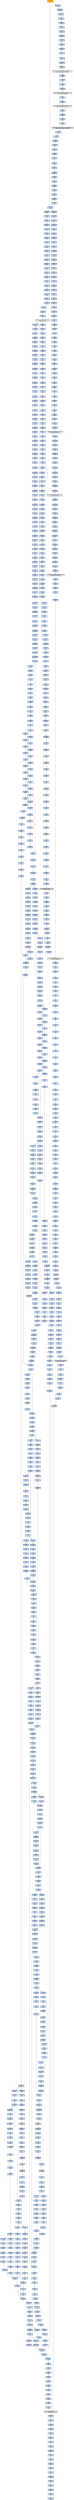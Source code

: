 strict digraph G {
	graph [bgcolor=transparent,
		name=G
	];
	node [color=lightsteelblue,
		fillcolor=lightsteelblue,
		shape=rectangle,
		style=filled
	];
	"0x00405426"	[color=lightgrey,
		fillcolor=orange,
		label="0x00405426
call"];
	"0x0040542b"	[label="0x0040542b
jmp"];
	"0x00405426" -> "0x0040542b"	[color="#000000"];
	"0x0040b428"	[label="0x0040b428
pushl"];
	"0x00405426" -> "0x0040b428"	[color="#000000"];
	"0x0040542c"	[label="0x0040542c
pushl"];
	"0x0040542b" -> "0x0040542c"	[color="#000000"];
	"0x004052ab"	[label="0x004052ab
pushl"];
	"0x0040542b" -> "0x004052ab"	[color="#000000"];
	"0x00405433"	[label="0x00405433
movl"];
	"0x0040542c" -> "0x00405433"	[color="#000000"];
	"0x0040543a"	[label="0x0040543a
xorl"];
	"0x00405433" -> "0x0040543a"	[color="#000000"];
	"0x0040543c"	[label="0x0040543c
jmp"];
	"0x0040543a" -> "0x0040543c"	[color="#000000"];
	"0x00427303"	[label="0x00427303
movl"];
	"0x0040543c" -> "0x00427303"	[color="#000000"];
	"0x00427308"	[label="0x00427308
popl"];
	"0x00427303" -> "0x00427308"	[color="#000000"];
	"0x0042730f"	[label="0x0042730f
addl"];
	"0x00427308" -> "0x0042730f"	[color="#000000"];
	"0x00427312"	[label="0x00427312
pushl"];
	"0x0042730f" -> "0x00427312"	[color="#000000"];
	"0x00427313"	[label="0x00427313
pushl"];
	"0x00427312" -> "0x00427313"	[color="#000000"];
	"0x00427314"	[label="0x00427314
pushl"];
	"0x00427313" -> "0x00427314"	[color="#000000"];
	"0x00427315"	[label="0x00427315
pushl"];
	"0x00427314" -> "0x00427315"	[color="#000000"];
	"0x00427316"	[label="0x00427316
pushl"];
	"0x00427315" -> "0x00427316"	[color="#000000"];
	"0x00427317"	[label="0x00427317
pushl"];
	"0x00427316" -> "0x00427317"	[color="#000000"];
	"0x00427318"	[label="0x00427318
leal"];
	"0x00427317" -> "0x00427318"	[color="#000000"];
	"0x0042731e"	[label="0x0042731e
movl"];
	"0x00427318" -> "0x0042731e"	[color="#000000"];
	"0x00427321"	[label="0x00427321
pushl"];
	"0x0042731e" -> "0x00427321"	[color="#000000"];
	"0x00427322"	[label="0x00427322
movl"];
	"0x00427321" -> "0x00427322"	[color="#000000"];
	"0x00427324"	[label="0x00427324
pushl"];
	"0x00427322" -> "0x00427324"	[color="#000000"];
	"0x00427326"	[label="0x00427326
pushl"];
	"0x00427324" -> "0x00427326"	[color="#000000"];
	"0x0042732b"	[label="0x0042732b
pushl"];
	"0x00427326" -> "0x0042732b"	[color="#000000"];
	"0x0042732e"	[label="0x0042732e
pushl"];
	"0x0042732b" -> "0x0042732e"	[color="#000000"];
	"0x00427330"	[label="0x00427330
movl"];
	"0x0042732e" -> "0x00427330"	[color="#000000"];
	"0x00427333"	[label="0x00427333
addl"];
	"0x00427330" -> "0x00427333"	[color="#000000"];
	"0x00427335"	[label="0x00427335
movl"];
	"0x00427333" -> "0x00427335"	[color="#000000"];
	"0x00427337"	[label="0x00427337
call"];
	"0x00427335" -> "0x00427337"	[color="#000000"];
	VIRTUALALLOC_KERNEL32_DLL	[color=lightgrey,
		fillcolor=lightgrey,
		label="VIRTUALALLOC_KERNEL32_DLL
VIRTUALALLOC"];
	"0x00427337" -> VIRTUALALLOC_KERNEL32_DLL	[color="#000000"];
	"0x00427339"	[label="0x00427339
popl"];
	VIRTUALALLOC_KERNEL32_DLL -> "0x00427339"	[color="#000000"];
	"0x01230851"	[label="0x01230851
movl"];
	VIRTUALALLOC_KERNEL32_DLL -> "0x01230851"	[color="#000000"];
	"0x0042733a"	[label="0x0042733a
movl"];
	"0x00427339" -> "0x0042733a"	[color="#000000"];
	"0x0042733c"	[label="0x0042733c
pushl"];
	"0x0042733a" -> "0x0042733c"	[color="#000000"];
	"0x0042733d"	[label="0x0042733d
pushl"];
	"0x0042733c" -> "0x0042733d"	[color="#000000"];
	"0x0042733e"	[label="0x0042733e
movl"];
	"0x0042733d" -> "0x0042733e"	[color="#000000"];
	"0x00427340"	[label="0x00427340
movl"];
	"0x0042733e" -> "0x00427340"	[color="#000000"];
	"0x00427343"	[label="0x00427343
addl"];
	"0x00427340" -> "0x00427343"	[color="#000000"];
	"0x00427345"	[label="0x00427345
movl"];
	"0x00427343" -> "0x00427345"	[color="#000000"];
	"0x00427347"	[label="0x00427347
movl"];
	"0x00427345" -> "0x00427347"	[color="#000000"];
	"0x0042734a"	[label="0x0042734a
movl"];
	"0x00427347" -> "0x0042734a"	[color="#000000"];
	"0x0042734d"	[label="0x0042734d
addl"];
	"0x0042734a" -> "0x0042734d"	[color="#000000"];
	"0x0042734f"	[label="0x0042734f
movl"];
	"0x0042734d" -> "0x0042734f"	[color="#000000"];
	"0x00427351"	[label="0x00427351
movl"];
	"0x0042734f" -> "0x00427351"	[color="#000000"];
	"0x00427354"	[label="0x00427354
addl"];
	"0x00427351" -> "0x00427354"	[color="#000000"];
	"0x00427356"	[label="0x00427356
movl"];
	"0x00427354" -> "0x00427356"	[color="#000000"];
	"0x00427359"	[label="0x00427359
addl"];
	"0x00427356" -> "0x00427359"	[color="#000000"];
	"0x0042735b"	[label="0x0042735b
leal"];
	"0x00427359" -> "0x0042735b"	[color="#000000"];
	"0x0042735e"	[label="0x0042735e
pushl"];
	"0x0042735b" -> "0x0042735e"	[color="#000000"];
	"0x0042735f"	[label="0x0042735f
pushl"];
	"0x0042735e" -> "0x0042735f"	[color="#000000"];
	"0x00427360"	[label="0x00427360
pushl"];
	"0x0042735f" -> "0x00427360"	[color="#000000"];
	"0x00427361"	[label="0x00427361
call"];
	"0x00427360" -> "0x00427361"	[color="#000000"];
	"0x0042720f"	[label="0x0042720f
pusha"];
	"0x00427361" -> "0x0042720f"	[color="#000000"];
	"0x00427210"	[label="0x00427210
movl"];
	"0x0042720f" -> "0x00427210"	[color="#000000"];
	"0x00427214"	[label="0x00427214
movl"];
	"0x00427210" -> "0x00427214"	[color="#000000"];
	"0x00427218"	[label="0x00427218
cld"];
	"0x00427214" -> "0x00427218"	[color="#000000"];
	"0x00427219"	[label="0x00427219
movb"];
	"0x00427218" -> "0x00427219"	[color="#000000"];
	"0x0042721b"	[label="0x0042721b
xorl"];
	"0x00427219" -> "0x0042721b"	[color="#000000"];
	"0x0042721d"	[label="0x0042721d
movsb"];
	"0x0042721b" -> "0x0042721d"	[color="#000000"];
	"0x0042721e"	[label="0x0042721e
movb"];
	"0x0042721d" -> "0x0042721e"	[color="#000000"];
	"0x00427220"	[label="0x00427220
call"];
	"0x0042721e" -> "0x00427220"	[color="#000000"];
	"0x00427292"	[label="0x00427292
addb"];
	"0x00427220" -> "0x00427292"	[color="#000000"];
	"0x00427294"	[label="0x00427294
jne"];
	"0x00427292" -> "0x00427294"	[color="#000000"];
	"0x00427296"	[label="0x00427296
movb"];
	"0x00427294" -> "0x00427296"	[color="#000000",
		label=F];
	"0x0042729b"	[label="0x0042729b
ret"];
	"0x00427294" -> "0x0042729b"	[color="#000000",
		label=T];
	"0x00427298"	[label="0x00427298
incl"];
	"0x00427296" -> "0x00427298"	[color="#000000"];
	"0x00427299"	[label="0x00427299
adcb"];
	"0x00427298" -> "0x00427299"	[color="#000000"];
	"0x00427299" -> "0x0042729b"	[color="#000000"];
	"0x00427237"	[label="0x00427237
jae"];
	"0x0042729b" -> "0x00427237"	[color="#000000"];
	"0x0042725c"	[label="0x0042725c
lodsb"];
	"0x00427237" -> "0x0042725c"	[color="#000000",
		label=T];
	"0x0042725d"	[label="0x0042725d
shrl"];
	"0x0042725c" -> "0x0042725d"	[color="#000000"];
	"0x0042725f"	[label="0x0042725f
je"];
	"0x0042725d" -> "0x0042725f"	[color="#000000"];
	"0x004272ae"	[label="0x004272ae
subl"];
	"0x0042725f" -> "0x004272ae"	[color="#000000",
		label=T];
	"0x004272b2"	[label="0x004272b2
movl"];
	"0x004272ae" -> "0x004272b2"	[color="#000000"];
	"0x004272b6"	[label="0x004272b6
popa"];
	"0x004272b2" -> "0x004272b6"	[color="#000000"];
	"0x004272b7"	[label="0x004272b7
ret"];
	"0x004272b6" -> "0x004272b7"	[color="#000000"];
	"0x00427363"	[label="0x00427363
popl"];
	"0x004272b7" -> "0x00427363"	[color="#000000"];
	"0x00427364"	[label="0x00427364
popl"];
	"0x00427363" -> "0x00427364"	[color="#000000"];
	"0x00427365"	[label="0x00427365
addl"];
	"0x00427364" -> "0x00427365"	[color="#000000"];
	"0x00427368"	[label="0x00427368
movl"];
	"0x00427365" -> "0x00427368"	[color="#000000"];
	"0x0042736a"	[label="0x0042736a
pushl"];
	"0x00427368" -> "0x0042736a"	[color="#000000"];
	"0x0042736b"	[label="0x0042736b
movl"];
	"0x0042736a" -> "0x0042736b"	[color="#000000"];
	"0x0042736d"	[label="0x0042736d
movl"];
	"0x0042736b" -> "0x0042736d"	[color="#000000"];
	"0x00427370"	[label="0x00427370
addl"];
	"0x0042736d" -> "0x00427370"	[color="#000000"];
	"0x00427373"	[label="0x00427373
subl"];
	"0x00427370" -> "0x00427373"	[color="#000000"];
	"0x00427375"	[label="0x00427375
movl"];
	"0x00427373" -> "0x00427375"	[color="#000000"];
	"0x00427378"	[label="0x00427378
movl"];
	"0x00427375" -> "0x00427378"	[color="#000000"];
	"0x0042737b"	[label="0x0042737b
movl"];
	"0x00427378" -> "0x0042737b"	[color="#000000"];
	"0x0042737e"	[label="0x0042737e
call"];
	"0x0042737b" -> "0x0042737e"	[color="#000000"];
	"0x01230964"	[label="0x01230964
pushl"];
	"0x0042737e" -> "0x01230964"	[color="#000000"];
	"0x01230965"	[label="0x01230965
pushl"];
	"0x01230964" -> "0x01230965"	[color="#000000"];
	"0x01230966"	[label="0x01230966
pushl"];
	"0x01230965" -> "0x01230966"	[color="#000000"];
	"0x01230967"	[label="0x01230967
pushl"];
	"0x01230966" -> "0x01230967"	[color="#000000"];
	"0x01230968"	[label="0x01230968
call"];
	"0x01230967" -> "0x01230968"	[color="#000000"];
	"0x0123096d"	[label="0x0123096d
popl"];
	"0x01230968" -> "0x0123096d"	[color="#000000"];
	"0x0123096e"	[label="0x0123096e
subl"];
	"0x0123096d" -> "0x0123096e"	[color="#000000"];
	"0x01230974"	[label="0x01230974
leal"];
	"0x0123096e" -> "0x01230974"	[color="#000000"];
	"0x0123097a"	[label="0x0123097a
movl"];
	"0x01230974" -> "0x0123097a"	[color="#000000"];
	"0x0123097d"	[label="0x0123097d
addl"];
	"0x0123097a" -> "0x0123097d"	[color="#000000"];
	"0x01230980"	[label="0x01230980
subl"];
	"0x0123097d" -> "0x01230980"	[color="#000000"];
	"0x01230982"	[label="0x01230982
cld"];
	"0x01230980" -> "0x01230982"	[color="#000000"];
	"0x01230983"	[label="0x01230983
movl"];
	"0x01230982" -> "0x01230983"	[color="#000000"];
	"0x01230985"	[label="0x01230985
movl"];
	"0x01230983" -> "0x01230985"	[color="#000000"];
	"0x01230988"	[label="0x01230988
movl"];
	"0x01230985" -> "0x01230988"	[color="#000000"];
	"0x0123098b"	[label="0x0123098b
addl"];
	"0x01230988" -> "0x0123098b"	[color="#000000"];
	"0x0123098d"	[label="0x0123098d
leal"];
	"0x0123098b" -> "0x0123098d"	[color="#000000"];
	"0x01230993"	[label="0x01230993
lodsl"];
	"0x0123098d" -> "0x01230993"	[color="#000000"];
	"0x01230994"	[label="0x01230994
stosl"];
	"0x01230993" -> "0x01230994"	[color="#000000"];
	"0x01230995"	[label="0x01230995
lodsl"];
	"0x01230994" -> "0x01230995"	[color="#000000"];
	"0x01230996"	[label="0x01230996
stosl"];
	"0x01230995" -> "0x01230996"	[color="#000000"];
	"0x01230997"	[label="0x01230997
lodsl"];
	"0x01230996" -> "0x01230997"	[color="#000000"];
	"0x01230998"	[label="0x01230998
stosl"];
	"0x01230997" -> "0x01230998"	[color="#000000"];
	"0x01230999"	[label="0x01230999
lodsl"];
	"0x01230998" -> "0x01230999"	[color="#000000"];
	"0x0123099a"	[label="0x0123099a
stosl"];
	"0x01230999" -> "0x0123099a"	[color="#000000"];
	"0x0123099b"	[label="0x0123099b
nop"];
	"0x0123099a" -> "0x0123099b"	[color="#000000"];
	"0x0123099c"	[label="0x0123099c
cmpl"];
	"0x0123099b" -> "0x0123099c"	[color="#000000"];
	"0x012309a0"	[label="0x012309a0
je"];
	"0x0123099c" -> "0x012309a0"	[color="#000000"];
	"0x012309a2"	[label="0x012309a2
movl"];
	"0x012309a0" -> "0x012309a2"	[color="#000000",
		label=F];
	"0x012309a5"	[label="0x012309a5
testl"];
	"0x012309a2" -> "0x012309a5"	[color="#000000"];
	"0x012309a7"	[label="0x012309a7
je"];
	"0x012309a5" -> "0x012309a7"	[color="#000000"];
	"0x012309a9"	[label="0x012309a9
movl"];
	"0x012309a7" -> "0x012309a9"	[color="#000000",
		label=F];
	"0x012309ae"	[label="0x012309ae
addl"];
	"0x012309a9" -> "0x012309ae"	[color="#000000"];
	"0x012309b0"	[label="0x012309b0
movl"];
	"0x012309ae" -> "0x012309b0"	[color="#000000"];
	"0x012309b3"	[label="0x012309b3
addl"];
	"0x012309b0" -> "0x012309b3"	[color="#000000"];
	"0x012309b5"	[label="0x012309b5
repz"];
	"0x012309b3" -> "0x012309b5"	[color="#000000"];
	"0x012309b7"	[label="0x012309b7
movl"];
	"0x012309b5" -> "0x012309b7"	[color="#000000"];
	"0x012309b9"	[label="0x012309b9
leal"];
	"0x012309b7" -> "0x012309b9"	[color="#000000"];
	"0x012309bf"	[label="0x012309bf
addl"];
	"0x012309b9" -> "0x012309bf"	[color="#000000"];
	"0x012309c1"	[label="0x012309c1
addl"];
	"0x012309bf" -> "0x012309c1"	[color="#000000"];
	"0x012309c4"	[label="0x012309c4
addl"];
	"0x012309c1" -> "0x012309c4"	[color="#000000"];
	"0x012309c7"	[label="0x012309c7
leal"];
	"0x012309c4" -> "0x012309c7"	[color="#000000"];
	"0x012309cd"	[label="0x012309cd
pushl"];
	"0x012309c7" -> "0x012309cd"	[color="#000000"];
	"0x012309ce"	[label="0x012309ce
call"];
	"0x012309cd" -> "0x012309ce"	[color="#000000"];
	"0x01230b19"	[label="0x01230b19
pushl"];
	"0x012309ce" -> "0x01230b19"	[color="#000000"];
	"0x01230b1a"	[label="0x01230b1a
movl"];
	"0x01230b19" -> "0x01230b1a"	[color="#000000"];
	"0x01230b1c"	[label="0x01230b1c
addl"];
	"0x01230b1a" -> "0x01230b1c"	[color="#000000"];
	"0x01230b1f"	[label="0x01230b1f
pushl"];
	"0x01230b1c" -> "0x01230b1f"	[color="#000000"];
	"0x01230b20"	[label="0x01230b20
pushl"];
	"0x01230b1f" -> "0x01230b20"	[color="#000000"];
	"0x01230b21"	[label="0x01230b21
pushl"];
	"0x01230b20" -> "0x01230b21"	[color="#000000"];
	"0x01230b22"	[label="0x01230b22
call"];
	"0x01230b21" -> "0x01230b22"	[color="#000000"];
	"0x01230b27"	[label="0x01230b27
popl"];
	"0x01230b22" -> "0x01230b27"	[color="#000000"];
	"0x01230b28"	[label="0x01230b28
subl"];
	"0x01230b27" -> "0x01230b28"	[color="#000000"];
	"0x01230b2e"	[label="0x01230b2e
movl"];
	"0x01230b28" -> "0x01230b2e"	[color="#000000"];
	"0x01230b31"	[label="0x01230b31
movl"];
	"0x01230b2e" -> "0x01230b31"	[color="#000000"];
	"0x01230b33"	[label="0x01230b33
addl"];
	"0x01230b31" -> "0x01230b33"	[color="#000000"];
	"0x01230b35"	[label="0x01230b35
pushl"];
	"0x01230b33" -> "0x01230b35"	[color="#000000"];
	"0x01230b36"	[label="0x01230b36
call"];
	"0x01230b35" -> "0x01230b36"	[color="#000000"];
	LOADLIBRARYA_KERNEL32_DLL	[color=lightgrey,
		fillcolor=lightgrey,
		label="LOADLIBRARYA_KERNEL32_DLL
LOADLIBRARYA"];
	"0x01230b36" -> LOADLIBRARYA_KERNEL32_DLL	[color="#000000"];
	"0x01230b3c"	[label="0x01230b3c
movl"];
	LOADLIBRARYA_KERNEL32_DLL -> "0x01230b3c"	[color="#000000"];
	"0x01230b3f"	[label="0x01230b3f
movl"];
	"0x01230b3c" -> "0x01230b3f"	[color="#000000"];
	"0x01230b42"	[label="0x01230b42
movl"];
	"0x01230b3f" -> "0x01230b42"	[color="#000000"];
	"0x01230b45"	[label="0x01230b45
addl"];
	"0x01230b42" -> "0x01230b45"	[color="#000000"];
	"0x01230b47"	[label="0x01230b47
addl"];
	"0x01230b45" -> "0x01230b47"	[color="#000000"];
	"0x01230b49"	[label="0x01230b49
xorl"];
	"0x01230b47" -> "0x01230b49"	[color="#000000"];
	"0x01230b4b"	[label="0x01230b4b
addl"];
	"0x01230b49" -> "0x01230b4b"	[color="#000000"];
	"0x01230b4d"	[label="0x01230b4d
je"];
	"0x01230b4b" -> "0x01230b4d"	[color="#000000"];
	"0x01230b4f"	[label="0x01230b4f
pushl"];
	"0x01230b4d" -> "0x01230b4f"	[color="#000000",
		label=F];
	"0x01230b50"	[label="0x01230b50
movl"];
	"0x01230b4f" -> "0x01230b50"	[color="#000000"];
	"0x01230b52"	[label="0x01230b52
addl"];
	"0x01230b50" -> "0x01230b52"	[color="#000000"];
	"0x01230b54"	[label="0x01230b54
pushl"];
	"0x01230b52" -> "0x01230b54"	[color="#000000"];
	"0x01230b55"	[label="0x01230b55
pushl"];
	"0x01230b54" -> "0x01230b55"	[color="#000000"];
	"0x01230b58"	[label="0x01230b58
call"];
	"0x01230b55" -> "0x01230b58"	[color="#000000"];
	GETPROCADDRESS_KERNEL32_DLL	[color=lightgrey,
		fillcolor=lightgrey,
		label="GETPROCADDRESS_KERNEL32_DLL
GETPROCADDRESS"];
	"0x01230b58" -> GETPROCADDRESS_KERNEL32_DLL	[color="#000000"];
	"0x012312db"	[label="0x012312db
popl"];
	GETPROCADDRESS_KERNEL32_DLL -> "0x012312db"	[color="#000000"];
	"0x01230853"	[label="0x01230853
movl"];
	"0x01230851" -> "0x01230853"	[color="#000000"];
	"0x01230856"	[label="0x01230856
leal"];
	"0x01230853" -> "0x01230856"	[color="#000000"];
	"0x01230859"	[label="0x01230859
pushl"];
	"0x01230856" -> "0x01230859"	[color="#000000"];
	"0x0123085a"	[label="0x0123085a
pushl"];
	"0x01230859" -> "0x0123085a"	[color="#000000"];
	"0x0123085b"	[label="0x0123085b
pushl"];
	"0x0123085a" -> "0x0123085b"	[color="#000000"];
	"0x0123085e"	[label="0x0123085e
addl"];
	"0x0123085b" -> "0x0123085e"	[color="#000000"];
	"0x01230861"	[label="0x01230861
pushl"];
	"0x0123085e" -> "0x01230861"	[color="#000000"];
	"0x01230862"	[label="0x01230862
pushl"];
	"0x01230861" -> "0x01230862"	[color="#000000"];
	"0x01230863"	[label="0x01230863
leal"];
	"0x01230862" -> "0x01230863"	[color="#000000"];
	"0x01230866"	[label="0x01230866
pushl"];
	"0x01230863" -> "0x01230866"	[color="#000000"];
	"0x01230867"	[label="0x01230867
call"];
	"0x01230866" -> "0x01230867"	[color="#000000"];
	"0x0123000d"	[label="0x0123000d
pushl"];
	"0x01230867" -> "0x0123000d"	[color="#000000"];
	"0x0123000e"	[label="0x0123000e
movl"];
	"0x0123000d" -> "0x0123000e"	[color="#000000"];
	"0x01230010"	[label="0x01230010
subl"];
	"0x0123000e" -> "0x01230010"	[color="#000000"];
	"0x01230013"	[label="0x01230013
movl"];
	"0x01230010" -> "0x01230013"	[color="#000000"];
	"0x01230016"	[label="0x01230016
movl"];
	"0x01230013" -> "0x01230016"	[color="#000000"];
	"0x01230019"	[label="0x01230019
andl"];
	"0x01230016" -> "0x01230019"	[color="#000000"];
	"0x0123001d"	[label="0x0123001d
andl"];
	"0x01230019" -> "0x0123001d"	[color="#000000"];
	"0x01230021"	[label="0x01230021
xorl"];
	"0x0123001d" -> "0x01230021"	[color="#000000"];
	"0x01230023"	[label="0x01230023
incl"];
	"0x01230021" -> "0x01230023"	[color="#000000"];
	"0x01230024"	[label="0x01230024
pushl"];
	"0x01230023" -> "0x01230024"	[color="#000000"];
	"0x01230025"	[label="0x01230025
pushl"];
	"0x01230024" -> "0x01230025"	[color="#000000"];
	"0x01230026"	[label="0x01230026
movl"];
	"0x01230025" -> "0x01230026"	[color="#000000"];
	"0x01230029"	[label="0x01230029
pushl"];
	"0x01230026" -> "0x01230029"	[color="#000000"];
	"0x0123002a"	[label="0x0123002a
movl"];
	"0x01230029" -> "0x0123002a"	[color="#000000"];
	"0x0123002c"	[label="0x0123002c
shll"];
	"0x0123002a" -> "0x0123002c"	[color="#000000"];
	"0x0123002e"	[label="0x0123002e
movl"];
	"0x0123002c" -> "0x0123002e"	[color="#000000"];
	"0x01230031"	[label="0x01230031
movl"];
	"0x0123002e" -> "0x01230031"	[color="#000000"];
	"0x01230033"	[label="0x01230033
movl"];
	"0x01230031" -> "0x01230033"	[color="#000000"];
	"0x01230035"	[label="0x01230035
shll"];
	"0x01230033" -> "0x01230035"	[color="#000000"];
	"0x01230037"	[label="0x01230037
movl"];
	"0x01230035" -> "0x01230037"	[color="#000000"];
	"0x0123003a"	[label="0x0123003a
addl"];
	"0x01230037" -> "0x0123003a"	[color="#000000"];
	"0x0123003c"	[label="0x0123003c
movl"];
	"0x0123003a" -> "0x0123003c"	[color="#000000"];
	"0x01230041"	[label="0x01230041
shll"];
	"0x0123003c" -> "0x01230041"	[color="#000000"];
	"0x01230043"	[label="0x01230043
decl"];
	"0x01230041" -> "0x01230043"	[color="#000000"];
	"0x01230044"	[label="0x01230044
decl"];
	"0x01230043" -> "0x01230044"	[color="#000000"];
	"0x01230045"	[label="0x01230045
movl"];
	"0x01230044" -> "0x01230045"	[color="#000000"];
	"0x01230048"	[label="0x01230048
addl"];
	"0x01230045" -> "0x01230048"	[color="#000000"];
	"0x0123004d"	[label="0x0123004d
movb"];
	"0x01230048" -> "0x0123004d"	[color="#000000"];
	"0x01230051"	[label="0x01230051
movl"];
	"0x0123004d" -> "0x01230051"	[color="#000000"];
	"0x01230054"	[label="0x01230054
movl"];
	"0x01230051" -> "0x01230054"	[color="#000000"];
	"0x01230057"	[label="0x01230057
movl"];
	"0x01230054" -> "0x01230057"	[color="#000000"];
	"0x0123005a"	[label="0x0123005a
movl"];
	"0x01230057" -> "0x0123005a"	[color="#000000"];
	"0x0123005d"	[label="0x0123005d
movl"];
	"0x0123005a" -> "0x0123005d"	[color="#000000"];
	"0x01230060"	[label="0x01230060
movl"];
	"0x0123005d" -> "0x01230060"	[color="#000000"];
	"0x01230063"	[label="0x01230063
je"];
	"0x01230060" -> "0x01230063"	[color="#000000"];
	"0x01230065"	[label="0x01230065
movl"];
	"0x01230063" -> "0x01230065"	[color="#000000",
		label=F];
	"0x01230067"	[label="0x01230067
movl"];
	"0x01230065" -> "0x01230067"	[color="#000000"];
	"0x0123006c"	[label="0x0123006c
movl"];
	"0x01230067" -> "0x0123006c"	[color="#000000"];
	"0x0123006e"	[label="0x0123006e
repz"];
	"0x0123006c" -> "0x0123006e"	[color="#000000"];
	"0x01230070"	[label="0x01230070
movl"];
	"0x0123006e" -> "0x01230070"	[color="#000000"];
	"0x01230073"	[label="0x01230073
andl"];
	"0x01230070" -> "0x01230073"	[color="#000000"];
	"0x01230077"	[label="0x01230077
pushl"];
	"0x01230073" -> "0x01230077"	[color="#000000"];
	"0x01230079"	[label="0x01230079
movl"];
	"0x01230077" -> "0x01230079"	[color="#000000"];
	"0x0123007c"	[label="0x0123007c
orl"];
	"0x01230079" -> "0x0123007c"	[color="#000000"];
	"0x0123007f"	[label="0x0123007f
popl"];
	"0x0123007c" -> "0x0123007f"	[color="#000000"];
	"0x01230080"	[label="0x01230080
movl"];
	"0x0123007f" -> "0x01230080"	[color="#000000"];
	"0x01230083"	[label="0x01230083
movl"];
	"0x01230080" -> "0x01230083"	[color="#000000"];
	"0x01230086"	[label="0x01230086
movzbl"];
	"0x01230083" -> "0x01230086"	[color="#000000"];
	"0x01230089"	[label="0x01230089
shll"];
	"0x01230086" -> "0x01230089"	[color="#000000"];
	"0x0123008c"	[label="0x0123008c
orl"];
	"0x01230089" -> "0x0123008c"	[color="#000000"];
	"0x0123008e"	[label="0x0123008e
incl"];
	"0x0123008c" -> "0x0123008e"	[color="#000000"];
	"0x01230091"	[label="0x01230091
decl"];
	"0x0123008e" -> "0x01230091"	[color="#000000"];
	"0x01230092"	[label="0x01230092
movl"];
	"0x01230091" -> "0x01230092"	[color="#000000"];
	"0x01230095"	[label="0x01230095
jne"];
	"0x01230092" -> "0x01230095"	[color="#000000"];
	"0x01230097"	[label="0x01230097
cmpl"];
	"0x01230095" -> "0x01230097"	[color="#000000",
		label=F];
	"0x0123009a"	[label="0x0123009a
ja"];
	"0x01230097" -> "0x0123009a"	[color="#000000"];
	"0x012300a8"	[label="0x012300a8
andl"];
	"0x0123009a" -> "0x012300a8"	[color="#000000",
		label=T];
	"0x012300ab"	[label="0x012300ab
movl"];
	"0x012300a8" -> "0x012300ab"	[color="#000000"];
	"0x012300ae"	[label="0x012300ae
movl"];
	"0x012300ab" -> "0x012300ae"	[color="#000000"];
	"0x012300b1"	[label="0x012300b1
shll"];
	"0x012300ae" -> "0x012300b1"	[color="#000000"];
	"0x012300b4"	[label="0x012300b4
addl"];
	"0x012300b1" -> "0x012300b4"	[color="#000000"];
	"0x012300b6"	[label="0x012300b6
leal"];
	"0x012300b4" -> "0x012300b6"	[color="#000000"];
	"0x012300b9"	[label="0x012300b9
cmpl"];
	"0x012300b6" -> "0x012300b9"	[color="#000000"];
	"0x012300be"	[label="0x012300be
jae"];
	"0x012300b9" -> "0x012300be"	[color="#000000"];
	"0x012300d7"	[label="0x012300d7
movl"];
	"0x012300be" -> "0x012300d7"	[color="#000000",
		label=T];
	"0x012300c0"	[label="0x012300c0
movl"];
	"0x012300be" -> "0x012300c0"	[color="#000000",
		label=F];
	"0x012300d9"	[label="0x012300d9
movl"];
	"0x012300d7" -> "0x012300d9"	[color="#000000"];
	"0x012300db"	[label="0x012300db
shrl"];
	"0x012300d9" -> "0x012300db"	[color="#000000"];
	"0x012300de"	[label="0x012300de
imull"];
	"0x012300db" -> "0x012300de"	[color="#000000"];
	"0x012300e1"	[label="0x012300e1
cmpl"];
	"0x012300de" -> "0x012300e1"	[color="#000000"];
	"0x012300e4"	[label="0x012300e4
jae"];
	"0x012300e1" -> "0x012300e4"	[color="#000000"];
	"0x012300ea"	[label="0x012300ea
movl"];
	"0x012300e4" -> "0x012300ea"	[color="#000000",
		label=F];
	"0x01230269"	[label="0x01230269
subl"];
	"0x012300e4" -> "0x01230269"	[color="#000000",
		label=T];
	"0x012300ec"	[label="0x012300ec
movl"];
	"0x012300ea" -> "0x012300ec"	[color="#000000"];
	"0x012300f1"	[label="0x012300f1
subl"];
	"0x012300ec" -> "0x012300f1"	[color="#000000"];
	"0x012300f3"	[label="0x012300f3
shrl"];
	"0x012300f1" -> "0x012300f3"	[color="#000000"];
	"0x012300f6"	[label="0x012300f6
addl"];
	"0x012300f3" -> "0x012300f6"	[color="#000000"];
	"0x012300f8"	[label="0x012300f8
movl"];
	"0x012300f6" -> "0x012300f8"	[color="#000000"];
	"0x012300fa"	[label="0x012300fa
movzbl"];
	"0x012300f8" -> "0x012300fa"	[color="#000000"];
	"0x012300fe"	[label="0x012300fe
movl"];
	"0x012300fa" -> "0x012300fe"	[color="#000000"];
	"0x01230101"	[label="0x01230101
andl"];
	"0x012300fe" -> "0x01230101"	[color="#000000"];
	"0x01230104"	[label="0x01230104
pushl"];
	"0x01230101" -> "0x01230104"	[color="#000000"];
	"0x01230106"	[label="0x01230106
popl"];
	"0x01230104" -> "0x01230106"	[color="#000000"];
	"0x01230107"	[label="0x01230107
subb"];
	"0x01230106" -> "0x01230107"	[color="#000000"];
	"0x0123010a"	[label="0x0123010a
xorl"];
	"0x01230107" -> "0x0123010a"	[color="#000000"];
	"0x0123010c"	[label="0x0123010c
shrl"];
	"0x0123010a" -> "0x0123010c"	[color="#000000"];
	"0x0123010e"	[label="0x0123010e
movl"];
	"0x0123010c" -> "0x0123010e"	[color="#000000"];
	"0x01230111"	[label="0x01230111
shll"];
	"0x0123010e" -> "0x01230111"	[color="#000000"];
	"0x01230113"	[label="0x01230113
movl"];
	"0x01230111" -> "0x01230113"	[color="#000000"];
	"0x01230116"	[label="0x01230116
incl"];
	"0x01230113" -> "0x01230116"	[color="#000000"];
	"0x01230117"	[label="0x01230117
addl"];
	"0x01230116" -> "0x01230117"	[color="#000000"];
	"0x01230119"	[label="0x01230119
imull"];
	"0x01230117" -> "0x01230119"	[color="#000000"];
	"0x0123011f"	[label="0x0123011f
cmpl"];
	"0x01230119" -> "0x0123011f"	[color="#000000"];
	"0x01230123"	[label="0x01230123
leal"];
	"0x0123011f" -> "0x01230123"	[color="#000000"];
	"0x0123012a"	[label="0x0123012a
movl"];
	"0x01230123" -> "0x0123012a"	[color="#000000"];
	"0x0123012d"	[label="0x0123012d
jl"];
	"0x0123012a" -> "0x0123012d"	[color="#000000"];
	"0x012301d2"	[label="0x012301d2
movl"];
	"0x0123012d" -> "0x012301d2"	[color="#000000",
		label=T];
	"0x01230133"	[label="0x01230133
movl"];
	"0x0123012d" -> "0x01230133"	[color="#000000",
		label=F];
	"0x012301d5"	[label="0x012301d5
leal"];
	"0x012301d2" -> "0x012301d5"	[color="#000000"];
	"0x012301d8"	[label="0x012301d8
cmpl"];
	"0x012301d5" -> "0x012301d8"	[color="#000000"];
	"0x012301dd"	[label="0x012301dd
jae"];
	"0x012301d8" -> "0x012301dd"	[color="#000000"];
	"0x012301f6"	[label="0x012301f6
movl"];
	"0x012301dd" -> "0x012301f6"	[color="#000000",
		label=T];
	"0x012301df"	[label="0x012301df
movl"];
	"0x012301dd" -> "0x012301df"	[color="#000000",
		label=F];
	"0x012301f8"	[label="0x012301f8
movl"];
	"0x012301f6" -> "0x012301f8"	[color="#000000"];
	"0x012301fa"	[label="0x012301fa
shrl"];
	"0x012301f8" -> "0x012301fa"	[color="#000000"];
	"0x012301fd"	[label="0x012301fd
imull"];
	"0x012301fa" -> "0x012301fd"	[color="#000000"];
	"0x01230200"	[label="0x01230200
cmpl"];
	"0x012301fd" -> "0x01230200"	[color="#000000"];
	"0x01230203"	[label="0x01230203
jae"];
	"0x01230200" -> "0x01230203"	[color="#000000"];
	"0x01230205"	[label="0x01230205
movl"];
	"0x01230203" -> "0x01230205"	[color="#000000",
		label=F];
	"0x01230219"	[label="0x01230219
subl"];
	"0x01230203" -> "0x01230219"	[color="#000000",
		label=T];
	"0x01230207"	[label="0x01230207
movl"];
	"0x01230205" -> "0x01230207"	[color="#000000"];
	"0x0123020c"	[label="0x0123020c
subl"];
	"0x01230207" -> "0x0123020c"	[color="#000000"];
	"0x0123020e"	[label="0x0123020e
shrl"];
	"0x0123020c" -> "0x0123020e"	[color="#000000"];
	"0x01230211"	[label="0x01230211
addl"];
	"0x0123020e" -> "0x01230211"	[color="#000000"];
	"0x01230213"	[label="0x01230213
movl"];
	"0x01230211" -> "0x01230213"	[color="#000000"];
	"0x01230215"	[label="0x01230215
addl"];
	"0x01230213" -> "0x01230215"	[color="#000000"];
	"0x01230217"	[label="0x01230217
jmp"];
	"0x01230215" -> "0x01230217"	[color="#000000"];
	"0x0123022b"	[label="0x0123022b
cmpl"];
	"0x01230217" -> "0x0123022b"	[color="#000000"];
	"0x01230231"	[label="0x01230231
jl"];
	"0x0123022b" -> "0x01230231"	[color="#000000"];
	"0x01230233"	[label="0x01230233
movl"];
	"0x01230231" -> "0x01230233"	[color="#000000",
		label=F];
	"0x0123021c"	[label="0x0123021c
subl"];
	"0x01230219" -> "0x0123021c"	[color="#000000"];
	"0x0123021e"	[label="0x0123021e
movl"];
	"0x0123021c" -> "0x0123021e"	[color="#000000"];
	"0x01230220"	[label="0x01230220
shrl"];
	"0x0123021e" -> "0x01230220"	[color="#000000"];
	"0x01230223"	[label="0x01230223
subl"];
	"0x01230220" -> "0x01230223"	[color="#000000"];
	"0x01230225"	[label="0x01230225
movl"];
	"0x01230223" -> "0x01230225"	[color="#000000"];
	"0x01230227"	[label="0x01230227
leal"];
	"0x01230225" -> "0x01230227"	[color="#000000"];
	"0x01230227" -> "0x0123022b"	[color="#000000"];
	"0x01230236"	[label="0x01230236
movl"];
	"0x01230233" -> "0x01230236"	[color="#000000"];
	"0x01230239"	[label="0x01230239
incl"];
	"0x01230236" -> "0x01230239"	[color="#000000"];
	"0x0123023c"	[label="0x0123023c
cmpl"];
	"0x01230239" -> "0x0123023c"	[color="#000000"];
	"0x01230240"	[label="0x01230240
movb"];
	"0x0123023c" -> "0x01230240"	[color="#000000"];
	"0x01230243"	[label="0x01230243
movb"];
	"0x01230240" -> "0x01230243"	[color="#000000"];
	"0x01230246"	[label="0x01230246
jnl"];
	"0x01230243" -> "0x01230246"	[color="#000000"];
	"0x01230248"	[label="0x01230248
andl"];
	"0x01230246" -> "0x01230248"	[color="#000000",
		label=F];
	"0x01230251"	[label="0x01230251
cmpl"];
	"0x01230246" -> "0x01230251"	[color="#000000",
		label=T];
	"0x0123024c"	[label="0x0123024c
jmp"];
	"0x01230248" -> "0x0123024c"	[color="#000000"];
	"0x012307eb"	[label="0x012307eb
movl"];
	"0x0123024c" -> "0x012307eb"	[color="#000000"];
	"0x012307ee"	[label="0x012307ee
cmpl"];
	"0x012307eb" -> "0x012307ee"	[color="#000000"];
	"0x012307f1"	[label="0x012307f1
jb"];
	"0x012307ee" -> "0x012307f1"	[color="#000000"];
	"0x012307f7"	[label="0x012307f7
jmp"];
	"0x012307f1" -> "0x012307f7"	[color="#000000",
		label=F];
	"0x012300c3"	[label="0x012300c3
movl"];
	"0x012300c0" -> "0x012300c3"	[color="#000000"];
	"0x012300c6"	[label="0x012300c6
movzbl"];
	"0x012300c3" -> "0x012300c6"	[color="#000000"];
	"0x012300c9"	[label="0x012300c9
shll"];
	"0x012300c6" -> "0x012300c9"	[color="#000000"];
	"0x012300cc"	[label="0x012300cc
orl"];
	"0x012300c9" -> "0x012300cc"	[color="#000000"];
	"0x012300ce"	[label="0x012300ce
shll"];
	"0x012300cc" -> "0x012300ce"	[color="#000000"];
	"0x012300d1"	[label="0x012300d1
incl"];
	"0x012300ce" -> "0x012300d1"	[color="#000000"];
	"0x012300d4"	[label="0x012300d4
movl"];
	"0x012300d1" -> "0x012300d4"	[color="#000000"];
	"0x012300d4" -> "0x012300d7"	[color="#000000"];
	"0x012301e2"	[label="0x012301e2
movl"];
	"0x012301df" -> "0x012301e2"	[color="#000000"];
	"0x012301e5"	[label="0x012301e5
movzbl"];
	"0x012301e2" -> "0x012301e5"	[color="#000000"];
	"0x012301e8"	[label="0x012301e8
shll"];
	"0x012301e5" -> "0x012301e8"	[color="#000000"];
	"0x012301eb"	[label="0x012301eb
orl"];
	"0x012301e8" -> "0x012301eb"	[color="#000000"];
	"0x012301ed"	[label="0x012301ed
shll"];
	"0x012301eb" -> "0x012301ed"	[color="#000000"];
	"0x012301f0"	[label="0x012301f0
incl"];
	"0x012301ed" -> "0x012301f0"	[color="#000000"];
	"0x012301f3"	[label="0x012301f3
movl"];
	"0x012301f0" -> "0x012301f3"	[color="#000000"];
	"0x012301f3" -> "0x012301f6"	[color="#000000"];
	"0x0123026c"	[label="0x0123026c
movl"];
	"0x01230269" -> "0x0123026c"	[color="#000000"];
	"0x0123026e"	[label="0x0123026e
shrl"];
	"0x0123026c" -> "0x0123026e"	[color="#000000"];
	"0x01230271"	[label="0x01230271
subl"];
	"0x0123026e" -> "0x01230271"	[color="#000000"];
	"0x01230273"	[label="0x01230273
movl"];
	"0x01230271" -> "0x01230273"	[color="#000000"];
	"0x01230276"	[label="0x01230276
subl"];
	"0x01230273" -> "0x01230276"	[color="#000000"];
	"0x01230278"	[label="0x01230278
movl"];
	"0x01230276" -> "0x01230278"	[color="#000000"];
	"0x0123027a"	[label="0x0123027a
movl"];
	"0x01230278" -> "0x0123027a"	[color="#000000"];
	"0x0123027d"	[label="0x0123027d
leal"];
	"0x0123027a" -> "0x0123027d"	[color="#000000"];
	"0x01230284"	[label="0x01230284
cmpl"];
	"0x0123027d" -> "0x01230284"	[color="#000000"];
	"0x01230289"	[label="0x01230289
jae"];
	"0x01230284" -> "0x01230289"	[color="#000000"];
	"0x0123028b"	[label="0x0123028b
movl"];
	"0x01230289" -> "0x0123028b"	[color="#000000",
		label=F];
	"0x012302a2"	[label="0x012302a2
movl"];
	"0x01230289" -> "0x012302a2"	[color="#000000",
		label=T];
	"0x0123028e"	[label="0x0123028e
movl"];
	"0x0123028b" -> "0x0123028e"	[color="#000000"];
	"0x01230291"	[label="0x01230291
movzbl"];
	"0x0123028e" -> "0x01230291"	[color="#000000"];
	"0x01230294"	[label="0x01230294
shll"];
	"0x01230291" -> "0x01230294"	[color="#000000"];
	"0x01230297"	[label="0x01230297
orl"];
	"0x01230294" -> "0x01230297"	[color="#000000"];
	"0x01230299"	[label="0x01230299
shll"];
	"0x01230297" -> "0x01230299"	[color="#000000"];
	"0x0123029c"	[label="0x0123029c
incl"];
	"0x01230299" -> "0x0123029c"	[color="#000000"];
	"0x0123029f"	[label="0x0123029f
movl"];
	"0x0123029c" -> "0x0123029f"	[color="#000000"];
	"0x0123029f" -> "0x012302a2"	[color="#000000"];
	"0x012302a4"	[label="0x012302a4
movl"];
	"0x012302a2" -> "0x012302a4"	[color="#000000"];
	"0x012302a6"	[label="0x012302a6
shrl"];
	"0x012302a4" -> "0x012302a6"	[color="#000000"];
	"0x012302a9"	[label="0x012302a9
imull"];
	"0x012302a6" -> "0x012302a9"	[color="#000000"];
	"0x012302ac"	[label="0x012302ac
cmpl"];
	"0x012302a9" -> "0x012302ac"	[color="#000000"];
	"0x012302af"	[label="0x012302af
jae"];
	"0x012302ac" -> "0x012302af"	[color="#000000"];
	"0x012302f4"	[label="0x012302f4
subl"];
	"0x012302af" -> "0x012302f4"	[color="#000000",
		label=T];
	"0x012302b1"	[label="0x012302b1
movl"];
	"0x012302af" -> "0x012302b1"	[color="#000000",
		label=F];
	"0x012302f7"	[label="0x012302f7
subl"];
	"0x012302f4" -> "0x012302f7"	[color="#000000"];
	"0x012302f9"	[label="0x012302f9
movl"];
	"0x012302f7" -> "0x012302f9"	[color="#000000"];
	"0x012302fb"	[label="0x012302fb
shrl"];
	"0x012302f9" -> "0x012302fb"	[color="#000000"];
	"0x012302fe"	[label="0x012302fe
subl"];
	"0x012302fb" -> "0x012302fe"	[color="#000000"];
	"0x01230300"	[label="0x01230300
movl"];
	"0x012302fe" -> "0x01230300"	[color="#000000"];
	"0x01230302"	[label="0x01230302
movl"];
	"0x01230300" -> "0x01230302"	[color="#000000"];
	"0x01230305"	[label="0x01230305
movl"];
	"0x01230302" -> "0x01230305"	[color="#000000"];
	"0x01230308"	[label="0x01230308
leal"];
	"0x01230305" -> "0x01230308"	[color="#000000"];
	"0x0123030f"	[label="0x0123030f
cmpl"];
	"0x01230308" -> "0x0123030f"	[color="#000000"];
	"0x01230314"	[label="0x01230314
jae"];
	"0x0123030f" -> "0x01230314"	[color="#000000"];
	"0x0123032d"	[label="0x0123032d
movl"];
	"0x01230314" -> "0x0123032d"	[color="#000000",
		label=T];
	"0x01230316"	[label="0x01230316
movl"];
	"0x01230314" -> "0x01230316"	[color="#000000",
		label=F];
	"0x0123032f"	[label="0x0123032f
movl"];
	"0x0123032d" -> "0x0123032f"	[color="#000000"];
	"0x01230331"	[label="0x01230331
shrl"];
	"0x0123032f" -> "0x01230331"	[color="#000000"];
	"0x01230334"	[label="0x01230334
imull"];
	"0x01230331" -> "0x01230334"	[color="#000000"];
	"0x01230337"	[label="0x01230337
cmpl"];
	"0x01230334" -> "0x01230337"	[color="#000000"];
	"0x0123033a"	[label="0x0123033a
jae"];
	"0x01230337" -> "0x0123033a"	[color="#000000"];
	"0x01230340"	[label="0x01230340
movl"];
	"0x0123033a" -> "0x01230340"	[color="#000000",
		label=F];
	"0x012303eb"	[label="0x012303eb
subl"];
	"0x0123033a" -> "0x012303eb"	[color="#000000",
		label=T];
	"0x01230345"	[label="0x01230345
subl"];
	"0x01230340" -> "0x01230345"	[color="#000000"];
	"0x01230347"	[label="0x01230347
shrl"];
	"0x01230345" -> "0x01230347"	[color="#000000"];
	"0x0123034a"	[label="0x0123034a
addl"];
	"0x01230347" -> "0x0123034a"	[color="#000000"];
	"0x0123034c"	[label="0x0123034c
movl"];
	"0x0123034a" -> "0x0123034c"	[color="#000000"];
	"0x0123034f"	[label="0x0123034f
addl"];
	"0x0123034c" -> "0x0123034f"	[color="#000000"];
	"0x01230352"	[label="0x01230352
shll"];
	"0x0123034f" -> "0x01230352"	[color="#000000"];
	"0x01230355"	[label="0x01230355
movl"];
	"0x01230352" -> "0x01230355"	[color="#000000"];
	"0x01230357"	[label="0x01230357
movl"];
	"0x01230355" -> "0x01230357"	[color="#000000"];
	"0x0123035a"	[label="0x0123035a
addl"];
	"0x01230357" -> "0x0123035a"	[color="#000000"];
	"0x0123035c"	[label="0x0123035c
movl"];
	"0x0123035a" -> "0x0123035c"	[color="#000000"];
	"0x0123035e"	[label="0x0123035e
leal"];
	"0x0123035c" -> "0x0123035e"	[color="#000000"];
	"0x01230361"	[label="0x01230361
cmpl"];
	"0x0123035e" -> "0x01230361"	[color="#000000"];
	"0x01230367"	[label="0x01230367
jae"];
	"0x01230361" -> "0x01230367"	[color="#000000"];
	"0x01230382"	[label="0x01230382
movl"];
	"0x01230367" -> "0x01230382"	[color="#000000",
		label=T];
	"0x01230369"	[label="0x01230369
movl"];
	"0x01230367" -> "0x01230369"	[color="#000000",
		label=F];
	"0x01230384"	[label="0x01230384
movl"];
	"0x01230382" -> "0x01230384"	[color="#000000"];
	"0x01230386"	[label="0x01230386
shrl"];
	"0x01230384" -> "0x01230386"	[color="#000000"];
	"0x01230389"	[label="0x01230389
imull"];
	"0x01230386" -> "0x01230389"	[color="#000000"];
	"0x0123038c"	[label="0x0123038c
cmpl"];
	"0x01230389" -> "0x0123038c"	[color="#000000"];
	"0x0123038f"	[label="0x0123038f
jae"];
	"0x0123038c" -> "0x0123038f"	[color="#000000"];
	"0x012303d8"	[label="0x012303d8
subl"];
	"0x0123038f" -> "0x012303d8"	[color="#000000",
		label=T];
	"0x01230391"	[label="0x01230391
movl"];
	"0x0123038f" -> "0x01230391"	[color="#000000",
		label=F];
	"0x012303db"	[label="0x012303db
subl"];
	"0x012303d8" -> "0x012303db"	[color="#000000"];
	"0x012303dd"	[label="0x012303dd
movl"];
	"0x012303db" -> "0x012303dd"	[color="#000000"];
	"0x012303df"	[label="0x012303df
shrl"];
	"0x012303dd" -> "0x012303df"	[color="#000000"];
	"0x012303e2"	[label="0x012303e2
subl"];
	"0x012303df" -> "0x012303e2"	[color="#000000"];
	"0x012303e4"	[label="0x012303e4
movl"];
	"0x012303e2" -> "0x012303e4"	[color="#000000"];
	"0x012303e6"	[label="0x012303e6
jmp"];
	"0x012303e4" -> "0x012303e6"	[color="#000000"];
	"0x012304cb"	[label="0x012304cb
xorl"];
	"0x012303e6" -> "0x012304cb"	[color="#000000"];
	"0x012304cd"	[label="0x012304cd
cmpl"];
	"0x012304cb" -> "0x012304cd"	[color="#000000"];
	"0x012304d1"	[label="0x012304d1
setge"];
	"0x012304cd" -> "0x012304d1"	[color="#000000"];
	"0x012304d4"	[label="0x012304d4
decl"];
	"0x012304d1" -> "0x012304d4"	[color="#000000"];
	"0x012304d5"	[label="0x012304d5
andl"];
	"0x012304d4" -> "0x012304d5"	[color="#000000"];
	"0x012304d8"	[label="0x012304d8
addl"];
	"0x012304d5" -> "0x012304d8"	[color="#000000"];
	"0x012304db"	[label="0x012304db
movl"];
	"0x012304d8" -> "0x012304db"	[color="#000000"];
	"0x012304de"	[label="0x012304de
movl"];
	"0x012304db" -> "0x012304de"	[color="#000000"];
	"0x012304e1"	[label="0x012304e1
addl"];
	"0x012304de" -> "0x012304e1"	[color="#000000"];
	"0x012304e7"	[label="0x012304e7
cmpl"];
	"0x012304e1" -> "0x012304e7"	[color="#000000"];
	"0x012304ec"	[label="0x012304ec
jae"];
	"0x012304e7" -> "0x012304ec"	[color="#000000"];
	"0x01230505"	[label="0x01230505
movl"];
	"0x012304ec" -> "0x01230505"	[color="#000000",
		label=T];
	"0x012304ee"	[label="0x012304ee
movl"];
	"0x012304ec" -> "0x012304ee"	[color="#000000",
		label=F];
	"0x01230507"	[label="0x01230507
movl"];
	"0x01230505" -> "0x01230507"	[color="#000000"];
	"0x01230509"	[label="0x01230509
shrl"];
	"0x01230507" -> "0x01230509"	[color="#000000"];
	"0x0123050c"	[label="0x0123050c
imull"];
	"0x01230509" -> "0x0123050c"	[color="#000000"];
	"0x0123050f"	[label="0x0123050f
cmpl"];
	"0x0123050c" -> "0x0123050f"	[color="#000000"];
	"0x01230512"	[label="0x01230512
jae"];
	"0x0123050f" -> "0x01230512"	[color="#000000"];
	"0x01230514"	[label="0x01230514
movl"];
	"0x01230512" -> "0x01230514"	[color="#000000",
		label=F];
	"0x01230539"	[label="0x01230539
subl"];
	"0x01230512" -> "0x01230539"	[color="#000000",
		label=T];
	"0x01230516"	[label="0x01230516
movl"];
	"0x01230514" -> "0x01230516"	[color="#000000"];
	"0x0123051b"	[label="0x0123051b
subl"];
	"0x01230516" -> "0x0123051b"	[color="#000000"];
	"0x0123051d"	[label="0x0123051d
shrl"];
	"0x0123051b" -> "0x0123051d"	[color="#000000"];
	"0x01230520"	[label="0x01230520
addl"];
	"0x0123051d" -> "0x01230520"	[color="#000000"];
	"0x01230522"	[label="0x01230522
shll"];
	"0x01230520" -> "0x01230522"	[color="#000000"];
	"0x01230525"	[label="0x01230525
movl"];
	"0x01230522" -> "0x01230525"	[color="#000000"];
	"0x01230527"	[label="0x01230527
leal"];
	"0x01230525" -> "0x01230527"	[color="#000000"];
	"0x0123052b"	[label="0x0123052b
xorl"];
	"0x01230527" -> "0x0123052b"	[color="#000000"];
	"0x0123052d"	[label="0x0123052d
movl"];
	"0x0123052b" -> "0x0123052d"	[color="#000000"];
	"0x01230534"	[label="0x01230534
jmp"];
	"0x0123052d" -> "0x01230534"	[color="#000000"];
	"0x012305ba"	[label="0x012305ba
movl"];
	"0x01230534" -> "0x012305ba"	[color="#000000"];
	"0x012305bd"	[label="0x012305bd
movl"];
	"0x012305ba" -> "0x012305bd"	[color="#000000"];
	"0x012305c0"	[label="0x012305c0
movl"];
	"0x012305bd" -> "0x012305c0"	[color="#000000"];
	"0x012305c3"	[label="0x012305c3
movl"];
	"0x012305c0" -> "0x012305c3"	[color="#000000"];
	"0x012305ca"	[label="0x012305ca
cmpl"];
	"0x012305c3" -> "0x012305ca"	[color="#000000"];
	"0x012305cf"	[label="0x012305cf
jae"];
	"0x012305ca" -> "0x012305cf"	[color="#000000"];
	"0x012305e8"	[label="0x012305e8
movl"];
	"0x012305cf" -> "0x012305e8"	[color="#000000",
		label=T];
	"0x012305d1"	[label="0x012305d1
movl"];
	"0x012305cf" -> "0x012305d1"	[color="#000000",
		label=F];
	"0x012305eb"	[label="0x012305eb
movl"];
	"0x012305e8" -> "0x012305eb"	[color="#000000"];
	"0x012305ee"	[label="0x012305ee
movl"];
	"0x012305eb" -> "0x012305ee"	[color="#000000"];
	"0x012305f0"	[label="0x012305f0
shrl"];
	"0x012305ee" -> "0x012305f0"	[color="#000000"];
	"0x012305f3"	[label="0x012305f3
imull"];
	"0x012305f0" -> "0x012305f3"	[color="#000000"];
	"0x012305f6"	[label="0x012305f6
cmpl"];
	"0x012305f3" -> "0x012305f6"	[color="#000000"];
	"0x012305f9"	[label="0x012305f9
jae"];
	"0x012305f6" -> "0x012305f9"	[color="#000000"];
	"0x012305fb"	[label="0x012305fb
movl"];
	"0x012305f9" -> "0x012305fb"	[color="#000000",
		label=F];
	"0x01230614"	[label="0x01230614
subl"];
	"0x012305f9" -> "0x01230614"	[color="#000000",
		label=T];
	"0x012305fd"	[label="0x012305fd
movl"];
	"0x012305fb" -> "0x012305fd"	[color="#000000"];
	"0x01230602"	[label="0x01230602
subl"];
	"0x012305fd" -> "0x01230602"	[color="#000000"];
	"0x01230604"	[label="0x01230604
shrl"];
	"0x01230602" -> "0x01230604"	[color="#000000"];
	"0x01230607"	[label="0x01230607
addl"];
	"0x01230604" -> "0x01230607"	[color="#000000"];
	"0x01230609"	[label="0x01230609
movl"];
	"0x01230607" -> "0x01230609"	[color="#000000"];
	"0x0123060c"	[label="0x0123060c
shll"];
	"0x01230609" -> "0x0123060c"	[color="#000000"];
	"0x0123060f"	[label="0x0123060f
movl"];
	"0x0123060c" -> "0x0123060f"	[color="#000000"];
	"0x01230612"	[label="0x01230612
jmp"];
	"0x0123060f" -> "0x01230612"	[color="#000000"];
	"0x01230630"	[label="0x01230630
decl"];
	"0x01230612" -> "0x01230630"	[color="#000000"];
	"0x01230633"	[label="0x01230633
jne"];
	"0x01230630" -> "0x01230633"	[color="#000000"];
	"0x01230635"	[label="0x01230635
movl"];
	"0x01230633" -> "0x01230635"	[color="#000000",
		label=F];
	"0x01230638"	[label="0x01230638
xorl"];
	"0x01230635" -> "0x01230638"	[color="#000000"];
	"0x0123063a"	[label="0x0123063a
incl"];
	"0x01230638" -> "0x0123063a"	[color="#000000"];
	"0x0123063b"	[label="0x0123063b
movl"];
	"0x0123063a" -> "0x0123063b"	[color="#000000"];
	"0x0123063d"	[label="0x0123063d
shll"];
	"0x0123063b" -> "0x0123063d"	[color="#000000"];
	"0x0123063f"	[label="0x0123063f
subl"];
	"0x0123063d" -> "0x0123063f"	[color="#000000"];
	"0x01230641"	[label="0x01230641
addl"];
	"0x0123063f" -> "0x01230641"	[color="#000000"];
	"0x01230644"	[label="0x01230644
cmpl"];
	"0x01230641" -> "0x01230644"	[color="#000000"];
	"0x01230648"	[label="0x01230648
jge"];
	"0x01230644" -> "0x01230648"	[color="#000000"];
	"0x012307bc"	[label="0x012307bc
movl"];
	"0x01230648" -> "0x012307bc"	[color="#000000",
		label=T];
	"0x0123064e"	[label="0x0123064e
addl"];
	"0x01230648" -> "0x0123064e"	[color="#000000",
		label=F];
	"0x012307bf"	[label="0x012307bf
addl"];
	"0x012307bc" -> "0x012307bf"	[color="#000000"];
	"0x012307c3"	[label="0x012307c3
cmpl"];
	"0x012307bf" -> "0x012307c3"	[color="#000000"];
	"0x012307c5"	[label="0x012307c5
ja"];
	"0x012307c3" -> "0x012307c5"	[color="#000000"];
	"0x012307c7"	[label="0x012307c7
movl"];
	"0x012307c5" -> "0x012307c7"	[color="#000000",
		label=F];
	"0x012307ca"	[label="0x012307ca
movl"];
	"0x012307c7" -> "0x012307ca"	[color="#000000"];
	"0x012307cc"	[label="0x012307cc
subl"];
	"0x012307ca" -> "0x012307cc"	[color="#000000"];
	"0x012307ce"	[label="0x012307ce
addl"];
	"0x012307cc" -> "0x012307ce"	[color="#000000"];
	"0x012307d0"	[label="0x012307d0
movb"];
	"0x012307ce" -> "0x012307d0"	[color="#000000"];
	"0x012307d2"	[label="0x012307d2
decl"];
	"0x012307d0" -> "0x012307d2"	[color="#000000"];
	"0x012307d5"	[label="0x012307d5
movb"];
	"0x012307d2" -> "0x012307d5"	[color="#000000"];
	"0x012307d8"	[label="0x012307d8
incl"];
	"0x012307d5" -> "0x012307d8"	[color="#000000"];
	"0x012307d9"	[label="0x012307d9
incl"];
	"0x012307d8" -> "0x012307d9"	[color="#000000"];
	"0x012307da"	[label="0x012307da
cmpl"];
	"0x012307d9" -> "0x012307da"	[color="#000000"];
	"0x012307de"	[label="0x012307de
movb"];
	"0x012307da" -> "0x012307de"	[color="#000000"];
	"0x012307e1"	[label="0x012307e1
movl"];
	"0x012307de" -> "0x012307e1"	[color="#000000"];
	"0x012307e4"	[label="0x012307e4
je"];
	"0x012307e1" -> "0x012307e4"	[color="#000000"];
	"0x012307e4" -> "0x012307eb"	[color="#000000",
		label=T];
	"0x01230136"	[label="0x01230136
subl"];
	"0x01230133" -> "0x01230136"	[color="#000000"];
	"0x01230139"	[label="0x01230139
movl"];
	"0x01230136" -> "0x01230139"	[color="#000000"];
	"0x0123013c"	[label="0x0123013c
movzbl"];
	"0x01230139" -> "0x0123013c"	[color="#000000"];
	"0x01230140"	[label="0x01230140
movl"];
	"0x0123013c" -> "0x01230140"	[color="#000000"];
	"0x01230143"	[label="0x01230143
shll"];
	"0x01230140" -> "0x01230143"	[color="#000000"];
	"0x01230146"	[label="0x01230146
movl"];
	"0x01230143" -> "0x01230146"	[color="#000000"];
	"0x01230149"	[label="0x01230149
movl"];
	"0x01230146" -> "0x01230149"	[color="#000000"];
	"0x0123014c"	[label="0x0123014c
andl"];
	"0x01230149" -> "0x0123014c"	[color="#000000"];
	"0x01230152"	[label="0x01230152
leal"];
	"0x0123014c" -> "0x01230152"	[color="#000000"];
	"0x01230155"	[label="0x01230155
leal"];
	"0x01230152" -> "0x01230155"	[color="#000000"];
	"0x0123015c"	[label="0x0123015c
movl"];
	"0x01230155" -> "0x0123015c"	[color="#000000"];
	"0x0123015f"	[label="0x0123015f
cmpl"];
	"0x0123015c" -> "0x0123015f"	[color="#000000"];
	"0x01230164"	[label="0x01230164
jae"];
	"0x0123015f" -> "0x01230164"	[color="#000000"];
	"0x0123017d"	[label="0x0123017d
movl"];
	"0x01230164" -> "0x0123017d"	[color="#000000",
		label=T];
	"0x01230166"	[label="0x01230166
movl"];
	"0x01230164" -> "0x01230166"	[color="#000000",
		label=F];
	"0x0123017f"	[label="0x0123017f
movl"];
	"0x0123017d" -> "0x0123017f"	[color="#000000"];
	"0x01230181"	[label="0x01230181
shrl"];
	"0x0123017f" -> "0x01230181"	[color="#000000"];
	"0x01230184"	[label="0x01230184
imull"];
	"0x01230181" -> "0x01230184"	[color="#000000"];
	"0x01230187"	[label="0x01230187
cmpl"];
	"0x01230184" -> "0x01230187"	[color="#000000"];
	"0x0123018a"	[label="0x0123018a
jae"];
	"0x01230187" -> "0x0123018a"	[color="#000000"];
	"0x0123018c"	[label="0x0123018c
movl"];
	"0x0123018a" -> "0x0123018c"	[color="#000000",
		label=F];
	"0x012301ab"	[label="0x012301ab
subl"];
	"0x0123018a" -> "0x012301ab"	[color="#000000",
		label=T];
	"0x0123018e"	[label="0x0123018e
movl"];
	"0x0123018c" -> "0x0123018e"	[color="#000000"];
	"0x01230193"	[label="0x01230193
subl"];
	"0x0123018e" -> "0x01230193"	[color="#000000"];
	"0x01230195"	[label="0x01230195
shrl"];
	"0x01230193" -> "0x01230195"	[color="#000000"];
	"0x01230198"	[label="0x01230198
addl"];
	"0x01230195" -> "0x01230198"	[color="#000000"];
	"0x0123019a"	[label="0x0123019a
movl"];
	"0x01230198" -> "0x0123019a"	[color="#000000"];
	"0x0123019d"	[label="0x0123019d
addl"];
	"0x0123019a" -> "0x0123019d"	[color="#000000"];
	"0x0123019f"	[label="0x0123019f
movl"];
	"0x0123019d" -> "0x0123019f"	[color="#000000"];
	"0x012301a1"	[label="0x012301a1
testl"];
	"0x0123019f" -> "0x012301a1"	[color="#000000"];
	"0x012301a3"	[label="0x012301a3
jne"];
	"0x012301a1" -> "0x012301a3"	[color="#000000"];
	"0x012301a3" -> "0x0123022b"	[color="#000000",
		label=T];
	"0x012301a9"	[label="0x012301a9
jmp"];
	"0x012301a3" -> "0x012301a9"	[color="#000000",
		label=F];
	"0x012301c4"	[label="0x012301c4
cmpl"];
	"0x012301a9" -> "0x012301c4"	[color="#000000"];
	"0x012301ca"	[label="0x012301ca
jl"];
	"0x012301c4" -> "0x012301ca"	[color="#000000"];
	"0x012301d0"	[label="0x012301d0
jmp"];
	"0x012301ca" -> "0x012301d0"	[color="#000000",
		label=F];
	"0x012301ae"	[label="0x012301ae
subl"];
	"0x012301ab" -> "0x012301ae"	[color="#000000"];
	"0x012301b0"	[label="0x012301b0
movl"];
	"0x012301ae" -> "0x012301b0"	[color="#000000"];
	"0x012301b2"	[label="0x012301b2
shrl"];
	"0x012301b0" -> "0x012301b2"	[color="#000000"];
	"0x012301b5"	[label="0x012301b5
subl"];
	"0x012301b2" -> "0x012301b5"	[color="#000000"];
	"0x012301b7"	[label="0x012301b7
movl"];
	"0x012301b5" -> "0x012301b7"	[color="#000000"];
	"0x012301ba"	[label="0x012301ba
movl"];
	"0x012301b7" -> "0x012301ba"	[color="#000000"];
	"0x012301bc"	[label="0x012301bc
leal"];
	"0x012301ba" -> "0x012301bc"	[color="#000000"];
	"0x012301c0"	[label="0x012301c0
testl"];
	"0x012301bc" -> "0x012301c0"	[color="#000000"];
	"0x012301c2"	[label="0x012301c2
je"];
	"0x012301c0" -> "0x012301c2"	[color="#000000"];
	"0x012301c2" -> "0x0123022b"	[color="#000000",
		label=T];
	"0x012301c2" -> "0x012301c4"	[color="#000000",
		label=F];
	"0x01230255"	[label="0x01230255
jnl"];
	"0x01230251" -> "0x01230255"	[color="#000000"];
	"0x01230257"	[label="0x01230257
subl"];
	"0x01230255" -> "0x01230257"	[color="#000000",
		label=F];
	"0x01230260"	[label="0x01230260
subl"];
	"0x01230255" -> "0x01230260"	[color="#000000",
		label=T];
	"0x0123025b"	[label="0x0123025b
jmp"];
	"0x01230257" -> "0x0123025b"	[color="#000000"];
	"0x0123025b" -> "0x012307eb"	[color="#000000"];
	"0x012302b3"	[label="0x012302b3
movl"];
	"0x012302b1" -> "0x012302b3"	[color="#000000"];
	"0x012302b8"	[label="0x012302b8
subl"];
	"0x012302b3" -> "0x012302b8"	[color="#000000"];
	"0x012302ba"	[label="0x012302ba
shrl"];
	"0x012302b8" -> "0x012302ba"	[color="#000000"];
	"0x012302bd"	[label="0x012302bd
addl"];
	"0x012302ba" -> "0x012302bd"	[color="#000000"];
	"0x012302bf"	[label="0x012302bf
cmpl"];
	"0x012302bd" -> "0x012302bf"	[color="#000000"];
	"0x012302c3"	[label="0x012302c3
movl"];
	"0x012302bf" -> "0x012302c3"	[color="#000000"];
	"0x012302c6"	[label="0x012302c6
movl"];
	"0x012302c3" -> "0x012302c6"	[color="#000000"];
	"0x012302c9"	[label="0x012302c9
movl"];
	"0x012302c6" -> "0x012302c9"	[color="#000000"];
	"0x012302cc"	[label="0x012302cc
movl"];
	"0x012302c9" -> "0x012302cc"	[color="#000000"];
	"0x012302cf"	[label="0x012302cf
movl"];
	"0x012302cc" -> "0x012302cf"	[color="#000000"];
	"0x012302d2"	[label="0x012302d2
movl"];
	"0x012302cf" -> "0x012302d2"	[color="#000000"];
	"0x012302d4"	[label="0x012302d4
movl"];
	"0x012302d2" -> "0x012302d4"	[color="#000000"];
	"0x012302d7"	[label="0x012302d7
jnl"];
	"0x012302d4" -> "0x012302d7"	[color="#000000"];
	"0x012302d9"	[label="0x012302d9
andl"];
	"0x012302d7" -> "0x012302d9"	[color="#000000",
		label=F];
	"0x012302df"	[label="0x012302df
movl"];
	"0x012302d7" -> "0x012302df"	[color="#000000",
		label=T];
	"0x012302dd"	[label="0x012302dd
jmp"];
	"0x012302d9" -> "0x012302dd"	[color="#000000"];
	"0x012302e6"	[label="0x012302e6
movl"];
	"0x012302dd" -> "0x012302e6"	[color="#000000"];
	"0x012302e9"	[label="0x012302e9
addl"];
	"0x012302e6" -> "0x012302e9"	[color="#000000"];
	"0x012302ef"	[label="0x012302ef
jmp"];
	"0x012302e9" -> "0x012302ef"	[color="#000000"];
	"0x012302ef" -> "0x012304e7"	[color="#000000"];
	"0x01230617"	[label="0x01230617
movl"];
	"0x01230614" -> "0x01230617"	[color="#000000"];
	"0x0123061a"	[label="0x0123061a
subl"];
	"0x01230617" -> "0x0123061a"	[color="#000000"];
	"0x0123061c"	[label="0x0123061c
movl"];
	"0x0123061a" -> "0x0123061c"	[color="#000000"];
	"0x0123061e"	[label="0x0123061e
shrl"];
	"0x0123061c" -> "0x0123061e"	[color="#000000"];
	"0x01230621"	[label="0x01230621
subl"];
	"0x0123061e" -> "0x01230621"	[color="#000000"];
	"0x01230623"	[label="0x01230623
movl"];
	"0x01230621" -> "0x01230623"	[color="#000000"];
	"0x01230626"	[label="0x01230626
movl"];
	"0x01230623" -> "0x01230626"	[color="#000000"];
	"0x01230629"	[label="0x01230629
leal"];
	"0x01230626" -> "0x01230629"	[color="#000000"];
	"0x0123062d"	[label="0x0123062d
movl"];
	"0x01230629" -> "0x0123062d"	[color="#000000"];
	"0x0123062d" -> "0x01230630"	[color="#000000"];
	"0x01230652"	[label="0x01230652
cmpl"];
	"0x0123064e" -> "0x01230652"	[color="#000000"];
	"0x01230656"	[label="0x01230656
jnl"];
	"0x01230652" -> "0x01230656"	[color="#000000"];
	"0x01230658"	[label="0x01230658
movl"];
	"0x01230656" -> "0x01230658"	[color="#000000",
		label=F];
	"0x0123065d"	[label="0x0123065d
pushl"];
	"0x01230656" -> "0x0123065d"	[color="#000000",
		label=T];
	"0x0123065b"	[label="0x0123065b
jmp"];
	"0x01230658" -> "0x0123065b"	[color="#000000"];
	"0x01230660"	[label="0x01230660
movl"];
	"0x0123065b" -> "0x01230660"	[color="#000000"];
	"0x01230663"	[label="0x01230663
shll"];
	"0x01230660" -> "0x01230663"	[color="#000000"];
	"0x01230666"	[label="0x01230666
leal"];
	"0x01230663" -> "0x01230666"	[color="#000000"];
	"0x0123066d"	[label="0x0123066d
movl"];
	"0x01230666" -> "0x0123066d"	[color="#000000"];
	"0x01230674"	[label="0x01230674
cmpl"];
	"0x0123066d" -> "0x01230674"	[color="#000000"];
	"0x01230679"	[label="0x01230679
jae"];
	"0x01230674" -> "0x01230679"	[color="#000000"];
	"0x01230692"	[label="0x01230692
movl"];
	"0x01230679" -> "0x01230692"	[color="#000000",
		label=T];
	"0x0123067b"	[label="0x0123067b
movl"];
	"0x01230679" -> "0x0123067b"	[color="#000000",
		label=F];
	"0x01230695"	[label="0x01230695
movl"];
	"0x01230692" -> "0x01230695"	[color="#000000"];
	"0x01230697"	[label="0x01230697
shrl"];
	"0x01230695" -> "0x01230697"	[color="#000000"];
	"0x0123069a"	[label="0x0123069a
imull"];
	"0x01230697" -> "0x0123069a"	[color="#000000"];
	"0x0123069d"	[label="0x0123069d
cmpl"];
	"0x0123069a" -> "0x0123069d"	[color="#000000"];
	"0x012306a0"	[label="0x012306a0
jae"];
	"0x0123069d" -> "0x012306a0"	[color="#000000"];
	"0x012306a2"	[label="0x012306a2
movl"];
	"0x012306a0" -> "0x012306a2"	[color="#000000",
		label=F];
	"0x012306b7"	[label="0x012306b7
subl"];
	"0x012306a0" -> "0x012306b7"	[color="#000000",
		label=T];
	"0x012306a4"	[label="0x012306a4
movl"];
	"0x012306a2" -> "0x012306a4"	[color="#000000"];
	"0x012306a9"	[label="0x012306a9
subl"];
	"0x012306a4" -> "0x012306a9"	[color="#000000"];
	"0x012306ab"	[label="0x012306ab
shrl"];
	"0x012306a9" -> "0x012306ab"	[color="#000000"];
	"0x012306ae"	[label="0x012306ae
addl"];
	"0x012306ab" -> "0x012306ae"	[color="#000000"];
	"0x012306b0"	[label="0x012306b0
movl"];
	"0x012306ae" -> "0x012306b0"	[color="#000000"];
	"0x012306b3"	[label="0x012306b3
addl"];
	"0x012306b0" -> "0x012306b3"	[color="#000000"];
	"0x012306b5"	[label="0x012306b5
jmp"];
	"0x012306b3" -> "0x012306b5"	[color="#000000"];
	"0x012306cd"	[label="0x012306cd
decl"];
	"0x012306b5" -> "0x012306cd"	[color="#000000"];
	"0x012306d0"	[label="0x012306d0
jne"];
	"0x012306cd" -> "0x012306d0"	[color="#000000"];
	"0x012306d2"	[label="0x012306d2
subl"];
	"0x012306d0" -> "0x012306d2"	[color="#000000",
		label=F];
	"0x0123067e"	[label="0x0123067e
movl"];
	"0x0123067b" -> "0x0123067e"	[color="#000000"];
	"0x01230681"	[label="0x01230681
movzbl"];
	"0x0123067e" -> "0x01230681"	[color="#000000"];
	"0x01230684"	[label="0x01230684
shll"];
	"0x01230681" -> "0x01230684"	[color="#000000"];
	"0x01230687"	[label="0x01230687
orl"];
	"0x01230684" -> "0x01230687"	[color="#000000"];
	"0x01230689"	[label="0x01230689
shll"];
	"0x01230687" -> "0x01230689"	[color="#000000"];
	"0x0123068c"	[label="0x0123068c
incl"];
	"0x01230689" -> "0x0123068c"	[color="#000000"];
	"0x0123068f"	[label="0x0123068f
movl"];
	"0x0123068c" -> "0x0123068f"	[color="#000000"];
	"0x0123068f" -> "0x01230692"	[color="#000000"];
	"0x012306ba"	[label="0x012306ba
movl"];
	"0x012306b7" -> "0x012306ba"	[color="#000000"];
	"0x012306bd"	[label="0x012306bd
subl"];
	"0x012306ba" -> "0x012306bd"	[color="#000000"];
	"0x012306bf"	[label="0x012306bf
movl"];
	"0x012306bd" -> "0x012306bf"	[color="#000000"];
	"0x012306c1"	[label="0x012306c1
shrl"];
	"0x012306bf" -> "0x012306c1"	[color="#000000"];
	"0x012306c4"	[label="0x012306c4
subl"];
	"0x012306c1" -> "0x012306c4"	[color="#000000"];
	"0x012306c6"	[label="0x012306c6
movl"];
	"0x012306c4" -> "0x012306c6"	[color="#000000"];
	"0x012306c9"	[label="0x012306c9
leal"];
	"0x012306c6" -> "0x012306c9"	[color="#000000"];
	"0x012306c9" -> "0x012306cd"	[color="#000000"];
	"0x012306d5"	[label="0x012306d5
cmpl"];
	"0x012306d2" -> "0x012306d5"	[color="#000000"];
	"0x012306d8"	[label="0x012306d8
movl"];
	"0x012306d5" -> "0x012306d8"	[color="#000000"];
	"0x012306da"	[label="0x012306da
jl"];
	"0x012306d8" -> "0x012306da"	[color="#000000"];
	"0x012306e0"	[label="0x012306e0
movl"];
	"0x012306da" -> "0x012306e0"	[color="#000000",
		label=F];
	"0x012307b2"	[label="0x012307b2
incl"];
	"0x012306da" -> "0x012307b2"	[color="#000000",
		label=T];
	"0x012306e2"	[label="0x012306e2
sarl"];
	"0x012306e0" -> "0x012306e2"	[color="#000000"];
	"0x012306e4"	[label="0x012306e4
andl"];
	"0x012306e2" -> "0x012306e4"	[color="#000000"];
	"0x012306e7"	[label="0x012306e7
decl"];
	"0x012306e4" -> "0x012306e7"	[color="#000000"];
	"0x012306e8"	[label="0x012306e8
orl"];
	"0x012306e7" -> "0x012306e8"	[color="#000000"];
	"0x012306eb"	[label="0x012306eb
cmpl"];
	"0x012306e8" -> "0x012306eb"	[color="#000000"];
	"0x012306ee"	[label="0x012306ee
movl"];
	"0x012306eb" -> "0x012306ee"	[color="#000000"];
	"0x012306f1"	[label="0x012306f1
jnl"];
	"0x012306ee" -> "0x012306f1"	[color="#000000"];
	"0x012306f3"	[label="0x012306f3
shll"];
	"0x012306f1" -> "0x012306f3"	[color="#000000",
		label=F];
	"0x01230702"	[label="0x01230702
subl"];
	"0x012306f1" -> "0x01230702"	[color="#000000",
		label=T];
	"0x012306f5"	[label="0x012306f5
movl"];
	"0x012306f3" -> "0x012306f5"	[color="#000000"];
	"0x012306f7"	[label="0x012306f7
subl"];
	"0x012306f5" -> "0x012306f7"	[color="#000000"];
	"0x012306f9"	[label="0x012306f9
leal"];
	"0x012306f7" -> "0x012306f9"	[color="#000000"];
	"0x01230700"	[label="0x01230700
jmp"];
	"0x012306f9" -> "0x01230700"	[color="#000000"];
	"0x01230745"	[label="0x01230745
xorl"];
	"0x01230700" -> "0x01230745"	[color="#000000"];
	"0x01230747"	[label="0x01230747
incl"];
	"0x01230745" -> "0x01230747"	[color="#000000"];
	"0x01230748"	[label="0x01230748
movl"];
	"0x01230747" -> "0x01230748"	[color="#000000"];
	"0x0123074b"	[label="0x0123074b
movl"];
	"0x01230748" -> "0x0123074b"	[color="#000000"];
	"0x0123074e"	[label="0x0123074e
cmpl"];
	"0x0123074b" -> "0x0123074e"	[color="#000000"];
	"0x01230753"	[label="0x01230753
jae"];
	"0x0123074e" -> "0x01230753"	[color="#000000"];
	"0x0123076c"	[label="0x0123076c
movl"];
	"0x01230753" -> "0x0123076c"	[color="#000000",
		label=T];
	"0x01230755"	[label="0x01230755
movl"];
	"0x01230753" -> "0x01230755"	[color="#000000",
		label=F];
	"0x0123076f"	[label="0x0123076f
movl"];
	"0x0123076c" -> "0x0123076f"	[color="#000000"];
	"0x01230771"	[label="0x01230771
shrl"];
	"0x0123076f" -> "0x01230771"	[color="#000000"];
	"0x01230774"	[label="0x01230774
imull"];
	"0x01230771" -> "0x01230774"	[color="#000000"];
	"0x01230777"	[label="0x01230777
cmpl"];
	"0x01230774" -> "0x01230777"	[color="#000000"];
	"0x0123077a"	[label="0x0123077a
jae"];
	"0x01230777" -> "0x0123077a"	[color="#000000"];
	"0x0123077c"	[label="0x0123077c
movl"];
	"0x0123077a" -> "0x0123077c"	[color="#000000",
		label=F];
	"0x01230791"	[label="0x01230791
subl"];
	"0x0123077a" -> "0x01230791"	[color="#000000",
		label=T];
	"0x0123077e"	[label="0x0123077e
movl"];
	"0x0123077c" -> "0x0123077e"	[color="#000000"];
	"0x01230783"	[label="0x01230783
subl"];
	"0x0123077e" -> "0x01230783"	[color="#000000"];
	"0x01230785"	[label="0x01230785
shrl"];
	"0x01230783" -> "0x01230785"	[color="#000000"];
	"0x01230788"	[label="0x01230788
addl"];
	"0x01230785" -> "0x01230788"	[color="#000000"];
	"0x0123078a"	[label="0x0123078a
movl"];
	"0x01230788" -> "0x0123078a"	[color="#000000"];
	"0x0123078d"	[label="0x0123078d
addl"];
	"0x0123078a" -> "0x0123078d"	[color="#000000"];
	"0x0123078f"	[label="0x0123078f
jmp"];
	"0x0123078d" -> "0x0123078f"	[color="#000000"];
	"0x012307aa"	[label="0x012307aa
shll"];
	"0x0123078f" -> "0x012307aa"	[color="#000000"];
	"0x012307ad"	[label="0x012307ad
decl"];
	"0x012307aa" -> "0x012307ad"	[color="#000000"];
	"0x012307b0"	[label="0x012307b0
jne"];
	"0x012307ad" -> "0x012307b0"	[color="#000000"];
	"0x012307b0" -> "0x012307b2"	[color="#000000",
		label=F];
	"0x01230794"	[label="0x01230794
movl"];
	"0x01230791" -> "0x01230794"	[color="#000000"];
	"0x01230796"	[label="0x01230796
shrl"];
	"0x01230794" -> "0x01230796"	[color="#000000"];
	"0x01230799"	[label="0x01230799
subl"];
	"0x01230796" -> "0x01230799"	[color="#000000"];
	"0x0123079b"	[label="0x0123079b
movl"];
	"0x01230799" -> "0x0123079b"	[color="#000000"];
	"0x0123079e"	[label="0x0123079e
subl"];
	"0x0123079b" -> "0x0123079e"	[color="#000000"];
	"0x012307a0"	[label="0x012307a0
orl"];
	"0x0123079e" -> "0x012307a0"	[color="#000000"];
	"0x012307a3"	[label="0x012307a3
movl"];
	"0x012307a0" -> "0x012307a3"	[color="#000000"];
	"0x012307a6"	[label="0x012307a6
leal"];
	"0x012307a3" -> "0x012307a6"	[color="#000000"];
	"0x012307a6" -> "0x012307aa"	[color="#000000"];
	"0x012307b3"	[label="0x012307b3
movl"];
	"0x012307b2" -> "0x012307b3"	[color="#000000"];
	"0x012307b6"	[label="0x012307b6
je"];
	"0x012307b3" -> "0x012307b6"	[color="#000000"];
	"0x012307b6" -> "0x012307bc"	[color="#000000",
		label=F];
	"0x0123053c"	[label="0x0123053c
subl"];
	"0x01230539" -> "0x0123053c"	[color="#000000"];
	"0x0123053e"	[label="0x0123053e
movl"];
	"0x0123053c" -> "0x0123053e"	[color="#000000"];
	"0x01230540"	[label="0x01230540
shrl"];
	"0x0123053e" -> "0x01230540"	[color="#000000"];
	"0x01230543"	[label="0x01230543
subl"];
	"0x01230540" -> "0x01230543"	[color="#000000"];
	"0x01230545"	[label="0x01230545
movl"];
	"0x01230543" -> "0x01230545"	[color="#000000"];
	"0x01230547"	[label="0x01230547
cmpl"];
	"0x01230545" -> "0x01230547"	[color="#000000"];
	"0x0123054c"	[label="0x0123054c
jae"];
	"0x01230547" -> "0x0123054c"	[color="#000000"];
	"0x01230565"	[label="0x01230565
movl"];
	"0x0123054c" -> "0x01230565"	[color="#000000",
		label=T];
	"0x0123054e"	[label="0x0123054e
movl"];
	"0x0123054c" -> "0x0123054e"	[color="#000000",
		label=F];
	"0x01230568"	[label="0x01230568
movl"];
	"0x01230565" -> "0x01230568"	[color="#000000"];
	"0x0123056a"	[label="0x0123056a
shrl"];
	"0x01230568" -> "0x0123056a"	[color="#000000"];
	"0x0123056d"	[label="0x0123056d
imull"];
	"0x0123056a" -> "0x0123056d"	[color="#000000"];
	"0x01230570"	[label="0x01230570
cmpl"];
	"0x0123056d" -> "0x01230570"	[color="#000000"];
	"0x01230573"	[label="0x01230573
jae"];
	"0x01230570" -> "0x01230573"	[color="#000000"];
	"0x01230575"	[label="0x01230575
movl"];
	"0x01230573" -> "0x01230575"	[color="#000000",
		label=F];
	"0x0123059b"	[label="0x0123059b
subl"];
	"0x01230573" -> "0x0123059b"	[color="#000000",
		label=T];
	"0x01230577"	[label="0x01230577
movl"];
	"0x01230575" -> "0x01230577"	[color="#000000"];
	"0x0123057c"	[label="0x0123057c
subl"];
	"0x01230577" -> "0x0123057c"	[color="#000000"];
	"0x0123057e"	[label="0x0123057e
shrl"];
	"0x0123057c" -> "0x0123057e"	[color="#000000"];
	"0x01230581"	[label="0x01230581
addl"];
	"0x0123057e" -> "0x01230581"	[color="#000000"];
	"0x01230583"	[label="0x01230583
shll"];
	"0x01230581" -> "0x01230583"	[color="#000000"];
	"0x01230586"	[label="0x01230586
movl"];
	"0x01230583" -> "0x01230586"	[color="#000000"];
	"0x01230589"	[label="0x01230589
leal"];
	"0x01230586" -> "0x01230589"	[color="#000000"];
	"0x01230590"	[label="0x01230590
pushl"];
	"0x01230589" -> "0x01230590"	[color="#000000"];
	"0x01230592"	[label="0x01230592
movl"];
	"0x01230590" -> "0x01230592"	[color="#000000"];
	"0x01230599"	[label="0x01230599
jmp"];
	"0x01230592" -> "0x01230599"	[color="#000000"];
	"0x012305b9"	[label="0x012305b9
popl"];
	"0x01230599" -> "0x012305b9"	[color="#000000"];
	"0x012305b9" -> "0x012305ba"	[color="#000000"];
	"0x012305d4"	[label="0x012305d4
movl"];
	"0x012305d1" -> "0x012305d4"	[color="#000000"];
	"0x012305d7"	[label="0x012305d7
movzbl"];
	"0x012305d4" -> "0x012305d7"	[color="#000000"];
	"0x012305da"	[label="0x012305da
shll"];
	"0x012305d7" -> "0x012305da"	[color="#000000"];
	"0x012305dd"	[label="0x012305dd
orl"];
	"0x012305da" -> "0x012305dd"	[color="#000000"];
	"0x012305df"	[label="0x012305df
shll"];
	"0x012305dd" -> "0x012305df"	[color="#000000"];
	"0x012305e2"	[label="0x012305e2
incl"];
	"0x012305df" -> "0x012305e2"	[color="#000000"];
	"0x012305e5"	[label="0x012305e5
movl"];
	"0x012305e2" -> "0x012305e5"	[color="#000000"];
	"0x012305e5" -> "0x012305e8"	[color="#000000"];
	"0x0123065f"	[label="0x0123065f
popl"];
	"0x0123065d" -> "0x0123065f"	[color="#000000"];
	"0x0123065f" -> "0x01230660"	[color="#000000"];
	"0x01230758"	[label="0x01230758
movl"];
	"0x01230755" -> "0x01230758"	[color="#000000"];
	"0x0123075b"	[label="0x0123075b
movzbl"];
	"0x01230758" -> "0x0123075b"	[color="#000000"];
	"0x0123075e"	[label="0x0123075e
shll"];
	"0x0123075b" -> "0x0123075e"	[color="#000000"];
	"0x01230761"	[label="0x01230761
orl"];
	"0x0123075e" -> "0x01230761"	[color="#000000"];
	"0x01230763"	[label="0x01230763
shll"];
	"0x01230761" -> "0x01230763"	[color="#000000"];
	"0x01230766"	[label="0x01230766
incl"];
	"0x01230763" -> "0x01230766"	[color="#000000"];
	"0x01230769"	[label="0x01230769
movl"];
	"0x01230766" -> "0x01230769"	[color="#000000"];
	"0x01230769" -> "0x0123076c"	[color="#000000"];
	"0x01230393"	[label="0x01230393
movl"];
	"0x01230391" -> "0x01230393"	[color="#000000"];
	"0x01230398"	[label="0x01230398
subl"];
	"0x01230393" -> "0x01230398"	[color="#000000"];
	"0x0123039a"	[label="0x0123039a
shrl"];
	"0x01230398" -> "0x0123039a"	[color="#000000"];
	"0x0123039d"	[label="0x0123039d
addl"];
	"0x0123039a" -> "0x0123039d"	[color="#000000"];
	"0x0123039f"	[label="0x0123039f
cmpl"];
	"0x0123039d" -> "0x0123039f"	[color="#000000"];
	"0x012303a3"	[label="0x012303a3
movl"];
	"0x0123039f" -> "0x012303a3"	[color="#000000"];
	"0x012303a5"	[label="0x012303a5
je"];
	"0x012303a3" -> "0x012303a5"	[color="#000000"];
	"0x012303ab"	[label="0x012303ab
movl"];
	"0x012303a5" -> "0x012303ab"	[color="#000000",
		label=F];
	"0x012303ae"	[label="0x012303ae
movl"];
	"0x012303ab" -> "0x012303ae"	[color="#000000"];
	"0x012303b1"	[label="0x012303b1
xorl"];
	"0x012303ae" -> "0x012303b1"	[color="#000000"];
	"0x012303b3"	[label="0x012303b3
cmpl"];
	"0x012303b1" -> "0x012303b3"	[color="#000000"];
	"0x012303b7"	[label="0x012303b7
setge"];
	"0x012303b3" -> "0x012303b7"	[color="#000000"];
	"0x012303ba"	[label="0x012303ba
leal"];
	"0x012303b7" -> "0x012303ba"	[color="#000000"];
	"0x012303be"	[label="0x012303be
movl"];
	"0x012303ba" -> "0x012303be"	[color="#000000"];
	"0x012303c1"	[label="0x012303c1
movl"];
	"0x012303be" -> "0x012303c1"	[color="#000000"];
	"0x012303c4"	[label="0x012303c4
subl"];
	"0x012303c1" -> "0x012303c4"	[color="#000000"];
	"0x012303c7"	[label="0x012303c7
incl"];
	"0x012303c4" -> "0x012303c7"	[color="#000000"];
	"0x012303ca"	[label="0x012303ca
movb"];
	"0x012303c7" -> "0x012303ca"	[color="#000000"];
	"0x012303cd"	[label="0x012303cd
movb"];
	"0x012303ca" -> "0x012303cd"	[color="#000000"];
	"0x012303d0"	[label="0x012303d0
movb"];
	"0x012303cd" -> "0x012303d0"	[color="#000000"];
	"0x012303d3"	[label="0x012303d3
jmp"];
	"0x012303d0" -> "0x012303d3"	[color="#000000"];
	"0x012303d3" -> "0x012307eb"	[color="#000000"];
	"0x01230169"	[label="0x01230169
movl"];
	"0x01230166" -> "0x01230169"	[color="#000000"];
	"0x0123016c"	[label="0x0123016c
movzbl"];
	"0x01230169" -> "0x0123016c"	[color="#000000"];
	"0x0123016f"	[label="0x0123016f
shll"];
	"0x0123016c" -> "0x0123016f"	[color="#000000"];
	"0x01230172"	[label="0x01230172
orl"];
	"0x0123016f" -> "0x01230172"	[color="#000000"];
	"0x01230174"	[label="0x01230174
shll"];
	"0x01230172" -> "0x01230174"	[color="#000000"];
	"0x01230177"	[label="0x01230177
incl"];
	"0x01230174" -> "0x01230177"	[color="#000000"];
	"0x0123017a"	[label="0x0123017a
movl"];
	"0x01230177" -> "0x0123017a"	[color="#000000"];
	"0x0123017a" -> "0x0123017d"	[color="#000000"];
	"0x01230264"	[label="0x01230264
jmp"];
	"0x01230260" -> "0x01230264"	[color="#000000"];
	"0x01230264" -> "0x012307eb"	[color="#000000"];
	"0x012304f1"	[label="0x012304f1
movl"];
	"0x012304ee" -> "0x012304f1"	[color="#000000"];
	"0x012304f4"	[label="0x012304f4
movzbl"];
	"0x012304f1" -> "0x012304f4"	[color="#000000"];
	"0x012304f7"	[label="0x012304f7
shll"];
	"0x012304f4" -> "0x012304f7"	[color="#000000"];
	"0x012304fa"	[label="0x012304fa
orl"];
	"0x012304f7" -> "0x012304fa"	[color="#000000"];
	"0x012304fc"	[label="0x012304fc
shll"];
	"0x012304fa" -> "0x012304fc"	[color="#000000"];
	"0x012304ff"	[label="0x012304ff
incl"];
	"0x012304fc" -> "0x012304ff"	[color="#000000"];
	"0x01230502"	[label="0x01230502
movl"];
	"0x012304ff" -> "0x01230502"	[color="#000000"];
	"0x01230502" -> "0x01230505"	[color="#000000"];
	"0x012302df" -> "0x012302e6"	[color="#000000"];
	"0x01230705"	[label="0x01230705
cmpl"];
	"0x01230702" -> "0x01230705"	[color="#000000"];
	"0x0123070a"	[label="0x0123070a
jae"];
	"0x01230705" -> "0x0123070a"	[color="#000000"];
	"0x01230723"	[label="0x01230723
shrl"];
	"0x0123070a" -> "0x01230723"	[color="#000000",
		label=T];
	"0x0123070c"	[label="0x0123070c
movl"];
	"0x0123070a" -> "0x0123070c"	[color="#000000",
		label=F];
	"0x01230725"	[label="0x01230725
addl"];
	"0x01230723" -> "0x01230725"	[color="#000000"];
	"0x01230727"	[label="0x01230727
cmpl"];
	"0x01230725" -> "0x01230727"	[color="#000000"];
	"0x0123072a"	[label="0x0123072a
jb"];
	"0x01230727" -> "0x0123072a"	[color="#000000"];
	"0x01230732"	[label="0x01230732
decl"];
	"0x0123072a" -> "0x01230732"	[color="#000000",
		label=T];
	"0x0123072c"	[label="0x0123072c
subl"];
	"0x0123072a" -> "0x0123072c"	[color="#000000",
		label=F];
	"0x01230733"	[label="0x01230733
jne"];
	"0x01230732" -> "0x01230733"	[color="#000000"];
	"0x01230735"	[label="0x01230735
leal"];
	"0x01230733" -> "0x01230735"	[color="#000000",
		label=F];
	"0x0123072f"	[label="0x0123072f
orl"];
	"0x0123072c" -> "0x0123072f"	[color="#000000"];
	"0x0123072f" -> "0x01230732"	[color="#000000"];
	"0x0123073b"	[label="0x0123073b
shll"];
	"0x01230735" -> "0x0123073b"	[color="#000000"];
	"0x0123073e"	[label="0x0123073e
movl"];
	"0x0123073b" -> "0x0123073e"	[color="#000000"];
	"0x0123073e" -> "0x01230745"	[color="#000000"];
	"0x012303ee"	[label="0x012303ee
subl"];
	"0x012303eb" -> "0x012303ee"	[color="#000000"];
	"0x012303f0"	[label="0x012303f0
movl"];
	"0x012303ee" -> "0x012303f0"	[color="#000000"];
	"0x012303f2"	[label="0x012303f2
shrl"];
	"0x012303f0" -> "0x012303f2"	[color="#000000"];
	"0x012303f5"	[label="0x012303f5
subl"];
	"0x012303f2" -> "0x012303f5"	[color="#000000"];
	"0x012303f7"	[label="0x012303f7
movl"];
	"0x012303f5" -> "0x012303f7"	[color="#000000"];
	"0x012303fa"	[label="0x012303fa
movl"];
	"0x012303f7" -> "0x012303fa"	[color="#000000"];
	"0x012303fc"	[label="0x012303fc
movl"];
	"0x012303fa" -> "0x012303fc"	[color="#000000"];
	"0x012303ff"	[label="0x012303ff
leal"];
	"0x012303fc" -> "0x012303ff"	[color="#000000"];
	"0x01230406"	[label="0x01230406
cmpl"];
	"0x012303ff" -> "0x01230406"	[color="#000000"];
	"0x0123040b"	[label="0x0123040b
jae"];
	"0x01230406" -> "0x0123040b"	[color="#000000"];
	"0x01230424"	[label="0x01230424
movl"];
	"0x0123040b" -> "0x01230424"	[color="#000000",
		label=T];
	"0x0123040d"	[label="0x0123040d
movl"];
	"0x0123040b" -> "0x0123040d"	[color="#000000",
		label=F];
	"0x01230426"	[label="0x01230426
movl"];
	"0x01230424" -> "0x01230426"	[color="#000000"];
	"0x01230428"	[label="0x01230428
shrl"];
	"0x01230426" -> "0x01230428"	[color="#000000"];
	"0x0123042b"	[label="0x0123042b
imull"];
	"0x01230428" -> "0x0123042b"	[color="#000000"];
	"0x0123042e"	[label="0x0123042e
cmpl"];
	"0x0123042b" -> "0x0123042e"	[color="#000000"];
	"0x01230431"	[label="0x01230431
jae"];
	"0x0123042e" -> "0x01230431"	[color="#000000"];
	"0x01230448"	[label="0x01230448
subl"];
	"0x01230431" -> "0x01230448"	[color="#000000",
		label=T];
	"0x01230433"	[label="0x01230433
movl"];
	"0x01230431" -> "0x01230433"	[color="#000000",
		label=F];
	"0x0123044b"	[label="0x0123044b
subl"];
	"0x01230448" -> "0x0123044b"	[color="#000000"];
	"0x0123044d"	[label="0x0123044d
movl"];
	"0x0123044b" -> "0x0123044d"	[color="#000000"];
	"0x0123044f"	[label="0x0123044f
shrl"];
	"0x0123044d" -> "0x0123044f"	[color="#000000"];
	"0x01230452"	[label="0x01230452
subl"];
	"0x0123044f" -> "0x01230452"	[color="#000000"];
	"0x01230454"	[label="0x01230454
movl"];
	"0x01230452" -> "0x01230454"	[color="#000000"];
	"0x01230456"	[label="0x01230456
movl"];
	"0x01230454" -> "0x01230456"	[color="#000000"];
	"0x01230459"	[label="0x01230459
movl"];
	"0x01230456" -> "0x01230459"	[color="#000000"];
	"0x0123045c"	[label="0x0123045c
leal"];
	"0x01230459" -> "0x0123045c"	[color="#000000"];
	"0x01230463"	[label="0x01230463
cmpl"];
	"0x0123045c" -> "0x01230463"	[color="#000000"];
	"0x01230468"	[label="0x01230468
jae"];
	"0x01230463" -> "0x01230468"	[color="#000000"];
	"0x01230481"	[label="0x01230481
movl"];
	"0x01230468" -> "0x01230481"	[color="#000000",
		label=T];
	"0x0123046a"	[label="0x0123046a
movl"];
	"0x01230468" -> "0x0123046a"	[color="#000000",
		label=F];
	"0x01230483"	[label="0x01230483
movl"];
	"0x01230481" -> "0x01230483"	[color="#000000"];
	"0x01230485"	[label="0x01230485
shrl"];
	"0x01230483" -> "0x01230485"	[color="#000000"];
	"0x01230488"	[label="0x01230488
imull"];
	"0x01230485" -> "0x01230488"	[color="#000000"];
	"0x0123048b"	[label="0x0123048b
cmpl"];
	"0x01230488" -> "0x0123048b"	[color="#000000"];
	"0x0123048e"	[label="0x0123048e
jae"];
	"0x0123048b" -> "0x0123048e"	[color="#000000"];
	"0x012304a5"	[label="0x012304a5
subl"];
	"0x0123048e" -> "0x012304a5"	[color="#000000",
		label=T];
	"0x01230490"	[label="0x01230490
movl"];
	"0x0123048e" -> "0x01230490"	[color="#000000",
		label=F];
	"0x012304a8"	[label="0x012304a8
subl"];
	"0x012304a5" -> "0x012304a8"	[color="#000000"];
	"0x012304aa"	[label="0x012304aa
movl"];
	"0x012304a8" -> "0x012304aa"	[color="#000000"];
	"0x012304ac"	[label="0x012304ac
shrl"];
	"0x012304aa" -> "0x012304ac"	[color="#000000"];
	"0x012304af"	[label="0x012304af
subl"];
	"0x012304ac" -> "0x012304af"	[color="#000000"];
	"0x012304b1"	[label="0x012304b1
movl"];
	"0x012304af" -> "0x012304b1"	[color="#000000"];
	"0x012304b3"	[label="0x012304b3
movl"];
	"0x012304b1" -> "0x012304b3"	[color="#000000"];
	"0x012304b6"	[label="0x012304b6
movl"];
	"0x012304b3" -> "0x012304b6"	[color="#000000"];
	"0x012304b9"	[label="0x012304b9
movl"];
	"0x012304b6" -> "0x012304b9"	[color="#000000"];
	"0x012304bc"	[label="0x012304bc
movl"];
	"0x012304b9" -> "0x012304bc"	[color="#000000"];
	"0x012304bf"	[label="0x012304bf
movl"];
	"0x012304bc" -> "0x012304bf"	[color="#000000"];
	"0x012304c2"	[label="0x012304c2
movl"];
	"0x012304bf" -> "0x012304c2"	[color="#000000"];
	"0x012304c5"	[label="0x012304c5
movl"];
	"0x012304c2" -> "0x012304c5"	[color="#000000"];
	"0x012304c8"	[label="0x012304c8
movl"];
	"0x012304c5" -> "0x012304c8"	[color="#000000"];
	"0x012304c8" -> "0x012304cb"	[color="#000000"];
	"0x0123059e"	[label="0x0123059e
subl"];
	"0x0123059b" -> "0x0123059e"	[color="#000000"];
	"0x012305a0"	[label="0x012305a0
movl"];
	"0x0123059e" -> "0x012305a0"	[color="#000000"];
	"0x012305a2"	[label="0x012305a2
shrl"];
	"0x012305a0" -> "0x012305a2"	[color="#000000"];
	"0x012305a5"	[label="0x012305a5
subl"];
	"0x012305a2" -> "0x012305a5"	[color="#000000"];
	"0x012305a7"	[label="0x012305a7
movl"];
	"0x012305a5" -> "0x012305a7"	[color="#000000"];
	"0x012305aa"	[label="0x012305aa
addl"];
	"0x012305a7" -> "0x012305aa"	[color="#000000"];
	"0x012305b0"	[label="0x012305b0
pushl"];
	"0x012305aa" -> "0x012305b0"	[color="#000000"];
	"0x012305b2"	[label="0x012305b2
movl"];
	"0x012305b0" -> "0x012305b2"	[color="#000000"];
	"0x012305b2" -> "0x012305b9"	[color="#000000"];
	"0x0123070f"	[label="0x0123070f
movl"];
	"0x0123070c" -> "0x0123070f"	[color="#000000"];
	"0x01230712"	[label="0x01230712
movzbl"];
	"0x0123070f" -> "0x01230712"	[color="#000000"];
	"0x01230715"	[label="0x01230715
shll"];
	"0x01230712" -> "0x01230715"	[color="#000000"];
	"0x01230718"	[label="0x01230718
orl"];
	"0x01230715" -> "0x01230718"	[color="#000000"];
	"0x0123071a"	[label="0x0123071a
shll"];
	"0x01230718" -> "0x0123071a"	[color="#000000"];
	"0x0123071d"	[label="0x0123071d
incl"];
	"0x0123071a" -> "0x0123071d"	[color="#000000"];
	"0x01230720"	[label="0x01230720
movl"];
	"0x0123071d" -> "0x01230720"	[color="#000000"];
	"0x01230720" -> "0x01230723"	[color="#000000"];
	"0x01230435"	[label="0x01230435
movl"];
	"0x01230433" -> "0x01230435"	[color="#000000"];
	"0x0123043a"	[label="0x0123043a
subl"];
	"0x01230435" -> "0x0123043a"	[color="#000000"];
	"0x0123043c"	[label="0x0123043c
shrl"];
	"0x0123043a" -> "0x0123043c"	[color="#000000"];
	"0x0123043f"	[label="0x0123043f
addl"];
	"0x0123043c" -> "0x0123043f"	[color="#000000"];
	"0x01230441"	[label="0x01230441
movl"];
	"0x0123043f" -> "0x01230441"	[color="#000000"];
	"0x01230444"	[label="0x01230444
movl"];
	"0x01230441" -> "0x01230444"	[color="#000000"];
	"0x01230446"	[label="0x01230446
jmp"];
	"0x01230444" -> "0x01230446"	[color="#000000"];
	"0x01230446" -> "0x012304c2"	[color="#000000"];
	"0x01230410"	[label="0x01230410
movl"];
	"0x0123040d" -> "0x01230410"	[color="#000000"];
	"0x01230413"	[label="0x01230413
movzbl"];
	"0x01230410" -> "0x01230413"	[color="#000000"];
	"0x01230416"	[label="0x01230416
shll"];
	"0x01230413" -> "0x01230416"	[color="#000000"];
	"0x01230419"	[label="0x01230419
orl"];
	"0x01230416" -> "0x01230419"	[color="#000000"];
	"0x0123041b"	[label="0x0123041b
shll"];
	"0x01230419" -> "0x0123041b"	[color="#000000"];
	"0x0123041e"	[label="0x0123041e
incl"];
	"0x0123041b" -> "0x0123041e"	[color="#000000"];
	"0x01230421"	[label="0x01230421
movl"];
	"0x0123041e" -> "0x01230421"	[color="#000000"];
	"0x01230421" -> "0x01230424"	[color="#000000"];
	"0x01230319"	[label="0x01230319
movl"];
	"0x01230316" -> "0x01230319"	[color="#000000"];
	"0x0123031c"	[label="0x0123031c
movzbl"];
	"0x01230319" -> "0x0123031c"	[color="#000000"];
	"0x0123031f"	[label="0x0123031f
shll"];
	"0x0123031c" -> "0x0123031f"	[color="#000000"];
	"0x01230322"	[label="0x01230322
orl"];
	"0x0123031f" -> "0x01230322"	[color="#000000"];
	"0x01230324"	[label="0x01230324
shll"];
	"0x01230322" -> "0x01230324"	[color="#000000"];
	"0x01230327"	[label="0x01230327
incl"];
	"0x01230324" -> "0x01230327"	[color="#000000"];
	"0x0123032a"	[label="0x0123032a
movl"];
	"0x01230327" -> "0x0123032a"	[color="#000000"];
	"0x0123032a" -> "0x0123032d"	[color="#000000"];
	"0x0123036c"	[label="0x0123036c
shll"];
	"0x01230369" -> "0x0123036c"	[color="#000000"];
	"0x0123036f"	[label="0x0123036f
movl"];
	"0x0123036c" -> "0x0123036f"	[color="#000000"];
	"0x01230371"	[label="0x01230371
movl"];
	"0x0123036f" -> "0x01230371"	[color="#000000"];
	"0x01230374"	[label="0x01230374
movzbl"];
	"0x01230371" -> "0x01230374"	[color="#000000"];
	"0x01230377"	[label="0x01230377
shll"];
	"0x01230374" -> "0x01230377"	[color="#000000"];
	"0x0123037a"	[label="0x0123037a
orl"];
	"0x01230377" -> "0x0123037a"	[color="#000000"];
	"0x0123037c"	[label="0x0123037c
incl"];
	"0x0123037a" -> "0x0123037c"	[color="#000000"];
	"0x0123037f"	[label="0x0123037f
movl"];
	"0x0123037c" -> "0x0123037f"	[color="#000000"];
	"0x0123037f" -> "0x01230382"	[color="#000000"];
	"0x01230492"	[label="0x01230492
movl"];
	"0x01230490" -> "0x01230492"	[color="#000000"];
	"0x01230497"	[label="0x01230497
subl"];
	"0x01230492" -> "0x01230497"	[color="#000000"];
	"0x01230499"	[label="0x01230499
shrl"];
	"0x01230497" -> "0x01230499"	[color="#000000"];
	"0x0123049c"	[label="0x0123049c
addl"];
	"0x01230499" -> "0x0123049c"	[color="#000000"];
	"0x0123049e"	[label="0x0123049e
movl"];
	"0x0123049c" -> "0x0123049e"	[color="#000000"];
	"0x012304a1"	[label="0x012304a1
movl"];
	"0x0123049e" -> "0x012304a1"	[color="#000000"];
	"0x012304a3"	[label="0x012304a3
jmp"];
	"0x012304a1" -> "0x012304a3"	[color="#000000"];
	"0x012304a3" -> "0x012304bc"	[color="#000000"];
	"0x01230551"	[label="0x01230551
movl"];
	"0x0123054e" -> "0x01230551"	[color="#000000"];
	"0x01230554"	[label="0x01230554
movzbl"];
	"0x01230551" -> "0x01230554"	[color="#000000"];
	"0x01230557"	[label="0x01230557
shll"];
	"0x01230554" -> "0x01230557"	[color="#000000"];
	"0x0123055a"	[label="0x0123055a
orl"];
	"0x01230557" -> "0x0123055a"	[color="#000000"];
	"0x0123055c"	[label="0x0123055c
shll"];
	"0x0123055a" -> "0x0123055c"	[color="#000000"];
	"0x0123055f"	[label="0x0123055f
incl"];
	"0x0123055c" -> "0x0123055f"	[color="#000000"];
	"0x01230562"	[label="0x01230562
movl"];
	"0x0123055f" -> "0x01230562"	[color="#000000"];
	"0x01230562" -> "0x01230565"	[color="#000000"];
	"0x0123046d"	[label="0x0123046d
movl"];
	"0x0123046a" -> "0x0123046d"	[color="#000000"];
	"0x01230470"	[label="0x01230470
movzbl"];
	"0x0123046d" -> "0x01230470"	[color="#000000"];
	"0x01230473"	[label="0x01230473
shll"];
	"0x01230470" -> "0x01230473"	[color="#000000"];
	"0x01230476"	[label="0x01230476
orl"];
	"0x01230473" -> "0x01230476"	[color="#000000"];
	"0x01230478"	[label="0x01230478
shll"];
	"0x01230476" -> "0x01230478"	[color="#000000"];
	"0x0123047b"	[label="0x0123047b
incl"];
	"0x01230478" -> "0x0123047b"	[color="#000000"];
	"0x0123047e"	[label="0x0123047e
movl"];
	"0x0123047b" -> "0x0123047e"	[color="#000000"];
	"0x0123047e" -> "0x01230481"	[color="#000000"];
	"0x012301d0" -> "0x01230233"	[color="#000000"];
	"0x0123009c"	[label="0x0123009c
xorl"];
	"0x012307f7" -> "0x0123009c"	[color="#000000"];
	"0x0123009e"	[label="0x0123009e
popl"];
	"0x0123009c" -> "0x0123009e"	[color="#000000"];
	"0x0123009f"	[label="0x0123009f
popl"];
	"0x0123009e" -> "0x0123009f"	[color="#000000"];
	"0x012300a0"	[label="0x012300a0
popl"];
	"0x0123009f" -> "0x012300a0"	[color="#000000"];
	"0x012300a1"	[label="0x012300a1
leave"];
	"0x012300a0" -> "0x012300a1"	[color="#000000"];
	"0x012300a2"	[label="0x012300a2
ret"];
	"0x012300a1" -> "0x012300a2"	[color="#000000"];
	"0x0123086c"	[label="0x0123086c
pushl"];
	"0x012300a2" -> "0x0123086c"	[color="#000000"];
	"0x01230871"	[label="0x01230871
pushl"];
	"0x0123086c" -> "0x01230871"	[color="#000000"];
	"0x01230873"	[label="0x01230873
pushl"];
	"0x01230871" -> "0x01230873"	[color="#000000"];
	"0x01230876"	[label="0x01230876
call"];
	"0x01230873" -> "0x01230876"	[color="#000000"];
	VIRTUALFREE_KERNEL32_DLL	[color=lightgrey,
		fillcolor=lightgrey,
		label="VIRTUALFREE_KERNEL32_DLL
VIRTUALFREE"];
	"0x01230876" -> VIRTUALFREE_KERNEL32_DLL	[color="#000000"];
	"0x01230b0f"	[label="0x01230b0f
movl"];
	VIRTUALFREE_KERNEL32_DLL -> "0x01230b0f"	[color="#000000"];
	"0x01231090"	[label="0x01231090
xorl"];
	"0x01231092"	[label="0x01231092
cmpl"];
	"0x01231090" -> "0x01231092"	[color="#000000"];
	"0x01231095"	[label="0x01231095
jne"];
	"0x01231092" -> "0x01231095"	[color="#000000"];
	"0x01231097"	[label="0x01231097
cmpl"];
	"0x01231095" -> "0x01231097"	[color="#000000",
		label=F];
	"0x01231168"	[label="0x01231168
movl"];
	"0x01231172"	[label="0x01231172
movl"];
	"0x01231168" -> "0x01231172"	[color="#000000"];
	"0x01231174"	[label="0x01231174
testl"];
	"0x01231172" -> "0x01231174"	[color="#000000"];
	"0x01231176"	[label="0x01231176
je"];
	"0x01231174" -> "0x01231176"	[color="#000000"];
	"0x012311bc"	[label="0x012311bc
xorl"];
	"0x01231176" -> "0x012311bc"	[color="#000000",
		label=T];
	"0x012312dc"	[label="0x012312dc
popl"];
	"0x012312db" -> "0x012312dc"	[color="#000000"];
	"0x012312dd"	[label="0x012312dd
popl"];
	"0x012312dc" -> "0x012312dd"	[color="#000000"];
	"0x012312de"	[label="0x012312de
leave"];
	"0x012312dd" -> "0x012312de"	[color="#000000"];
	"0x012312df"	[label="0x012312df
ret"];
	"0x012312de" -> "0x012312df"	[color="#000000"];
	"0x012311a7"	[label="0x012311a7
popl"];
	"0x012312df" -> "0x012311a7"	[color="#000000"];
	"0x012311a8"	[label="0x012311a8
testl"];
	"0x012311a7" -> "0x012311a8"	[color="#000000"];
	"0x012311aa"	[label="0x012311aa
je"];
	"0x012311a8" -> "0x012311aa"	[color="#000000"];
	"0x012311b0"	[label="0x012311b0
movl"];
	"0x012311aa" -> "0x012311b0"	[color="#000000",
		label=F];
	"0x012311b2"	[label="0x012311b2
movl"];
	"0x012311b0" -> "0x012311b2"	[color="#000000"];
	"0x012311b4"	[label="0x012311b4
addl"];
	"0x012311b2" -> "0x012311b4"	[color="#000000"];
	"0x012311b7"	[label="0x012311b7
addl"];
	"0x012311b4" -> "0x012311b7"	[color="#000000"];
	"0x012311ba"	[label="0x012311ba
jmp"];
	"0x012311b7" -> "0x012311ba"	[color="#000000"];
	"0x012311ba" -> "0x01231168"	[color="#000000"];
	"0x012311be"	[label="0x012311be
popl"];
	"0x012311bc" -> "0x012311be"	[color="#000000"];
	"0x012311bf"	[label="0x012311bf
popl"];
	"0x012311be" -> "0x012311bf"	[color="#000000"];
	"0x012311c0"	[label="0x012311c0
popl"];
	"0x012311bf" -> "0x012311c0"	[color="#000000"];
	"0x012311c1"	[label="0x012311c1
leave"];
	"0x012311c0" -> "0x012311c1"	[color="#000000"];
	"0x012311c2"	[label="0x012311c2
ret"];
	"0x012311c1" -> "0x012311c2"	[color="#000000"];
	"0x012310bb"	[label="0x012310bb
incl"];
	"0x012311c2" -> "0x012310bb"	[color="#000000"];
	"0x012310bc"	[label="0x012310bc
jne"];
	"0x012310bb" -> "0x012310bc"	[color="#000000"];
	"0x012310c6"	[label="0x012310c6
addl"];
	"0x012310bc" -> "0x012310c6"	[color="#000000",
		label=T];
	"0x012310c9"	[label="0x012310c9
jmp"];
	"0x012310c6" -> "0x012310c9"	[color="#000000"];
	"0x012310c9" -> "0x01231090"	[color="#000000"];
	"0x01231099"	[label="0x01231099
je"];
	"0x01231097" -> "0x01231099"	[color="#000000"];
	"0x012310bf"	[label="0x012310bf
popl"];
	"0x01231099" -> "0x012310bf"	[color="#000000",
		label=T];
	"0x012310c0"	[label="0x012310c0
popl"];
	"0x012310bf" -> "0x012310c0"	[color="#000000"];
	"0x012310c1"	[label="0x012310c1
popl"];
	"0x012310c0" -> "0x012310c1"	[color="#000000"];
	"0x012310c2"	[label="0x012310c2
leave"];
	"0x012310c1" -> "0x012310c2"	[color="#000000"];
	"0x012310c3"	[label="0x012310c3
ret"];
	"0x012310c2" -> "0x012310c3"	[color="#000000"];
	"0x01230a3d"	[label="0x01230a3d
testl"];
	"0x012310c3" -> "0x01230a3d"	[color="#000000"];
	"0x01230a3f"	[label="0x01230a3f
je"];
	"0x01230a3d" -> "0x01230a3f"	[color="#000000"];
	"0x01230abc"	[label="0x01230abc
movl"];
	"0x01230a3f" -> "0x01230abc"	[color="#000000",
		label=T];
	"0x01230abf"	[label="0x01230abf
movl"];
	"0x01230abc" -> "0x01230abf"	[color="#000000"];
	"0x01230ac1"	[label="0x01230ac1
cmpl"];
	"0x01230abf" -> "0x01230ac1"	[color="#000000"];
	"0x01230ac5"	[label="0x01230ac5
jne"];
	"0x01230ac1" -> "0x01230ac5"	[color="#000000"];
	"0x01230adc"	[label="0x01230adc
movl"];
	"0x01230ac5" -> "0x01230adc"	[color="#000000",
		label=T];
	"0x01230ade"	[label="0x01230ade
nop"];
	"0x01230adc" -> "0x01230ade"	[color="#000000"];
	"0x01230adf"	[label="0x01230adf
nop"];
	"0x01230ade" -> "0x01230adf"	[color="#000000"];
	"0x01230ae0"	[label="0x01230ae0
nop"];
	"0x01230adf" -> "0x01230ae0"	[color="#000000"];
	"0x01230ae1"	[label="0x01230ae1
nop"];
	"0x01230ae0" -> "0x01230ae1"	[color="#000000"];
	"0x01230ae2"	[label="0x01230ae2
nop"];
	"0x01230ae1" -> "0x01230ae2"	[color="#000000"];
	"0x01230ae3"	[label="0x01230ae3
nop"];
	"0x01230ae2" -> "0x01230ae3"	[color="#000000"];
	"0x01230ae4"	[label="0x01230ae4
nop"];
	"0x01230ae3" -> "0x01230ae4"	[color="#000000"];
	"0x01230ae5"	[label="0x01230ae5
nop"];
	"0x01230ae4" -> "0x01230ae5"	[color="#000000"];
	"0x01230ae6"	[label="0x01230ae6
nop"];
	"0x01230ae5" -> "0x01230ae6"	[color="#000000"];
	"0x01230ae7"	[label="0x01230ae7
nop"];
	"0x01230ae6" -> "0x01230ae7"	[color="#000000"];
	"0x01230ae8"	[label="0x01230ae8
nop"];
	"0x01230ae7" -> "0x01230ae8"	[color="#000000"];
	"0x01230ae9"	[label="0x01230ae9
nop"];
	"0x01230ae8" -> "0x01230ae9"	[color="#000000"];
	"0x01230aea"	[label="0x01230aea
pushl"];
	"0x01230ae9" -> "0x01230aea"	[color="#000000"];
	"0x01230aeb"	[label="0x01230aeb
call"];
	"0x01230aea" -> "0x01230aeb"	[color="#000000"];
	"0x012312e2"	[label="0x012312e2
pushl"];
	"0x01230aeb" -> "0x012312e2"	[color="#000000"];
	"0x012312e3"	[label="0x012312e3
movl"];
	"0x012312e2" -> "0x012312e3"	[color="#000000"];
	"0x012312e5"	[label="0x012312e5
addl"];
	"0x012312e3" -> "0x012312e5"	[color="#000000"];
	"0x012312e8"	[label="0x012312e8
pushl"];
	"0x012312e5" -> "0x012312e8"	[color="#000000"];
	"0x012312e9"	[label="0x012312e9
pushl"];
	"0x012312e8" -> "0x012312e9"	[color="#000000"];
	"0x012312ea"	[label="0x012312ea
pushl"];
	"0x012312e9" -> "0x012312ea"	[color="#000000"];
	"0x012312eb"	[label="0x012312eb
call"];
	"0x012312ea" -> "0x012312eb"	[color="#000000"];
	"0x012312f0"	[label="0x012312f0
popl"];
	"0x012312eb" -> "0x012312f0"	[color="#000000"];
	"0x012312f1"	[label="0x012312f1
subl"];
	"0x012312f0" -> "0x012312f1"	[color="#000000"];
	"0x012312f7"	[label="0x012312f7
movl"];
	"0x012312f1" -> "0x012312f7"	[color="#000000"];
	"0x012312fa"	[label="0x012312fa
movl"];
	"0x012312f7" -> "0x012312fa"	[color="#000000"];
	"0x012312fd"	[label="0x012312fd
addl"];
	"0x012312fa" -> "0x012312fd"	[color="#000000"];
	"0x01231300"	[label="0x01231300
leal"];
	"0x012312fd" -> "0x01231300"	[color="#000000"];
	"0x01231306"	[label="0x01231306
movl"];
	"0x01231300" -> "0x01231306"	[color="#000000"];
	"0x01231308"	[label="0x01231308
shrl"];
	"0x01231306" -> "0x01231308"	[color="#000000"];
	"0x0123130b"	[label="0x0123130b
shll"];
	"0x01231308" -> "0x0123130b"	[color="#000000"];
	"0x0123130e"	[label="0x0123130e
pushl"];
	"0x0123130b" -> "0x0123130e"	[color="#000000"];
	"0x0123130f"	[label="0x0123130f
leal"];
	"0x0123130e" -> "0x0123130f"	[color="#000000"];
	"0x01231312"	[label="0x01231312
pushl"];
	"0x0123130f" -> "0x01231312"	[color="#000000"];
	"0x01231313"	[label="0x01231313
pushl"];
	"0x01231312" -> "0x01231313"	[color="#000000"];
	"0x01231315"	[label="0x01231315
pushl"];
	"0x01231313" -> "0x01231315"	[color="#000000"];
	"0x0123131a"	[label="0x0123131a
pushl"];
	"0x01231315" -> "0x0123131a"	[color="#000000"];
	"0x0123131b"	[label="0x0123131b
call"];
	"0x0123131a" -> "0x0123131b"	[color="#000000"];
	VIRTUALPROTECT_KERNEL32	[color=lightgrey,
		fillcolor=lightgrey,
		label="VIRTUALPROTECT_KERNEL32
VIRTUALPROTECT"];
	"0x0123131b" -> VIRTUALPROTECT_KERNEL32	[color="#000000"];
	"0x01231294"	[label="0x01231294
popl"];
	VIRTUALPROTECT_KERNEL32 -> "0x01231294"	[color="#000000"];
	"0x01231295"	[label="0x01231295
popl"];
	"0x01231294" -> "0x01231295"	[color="#000000"];
	"0x01231296"	[label="0x01231296
popl"];
	"0x01231295" -> "0x01231296"	[color="#000000"];
	"0x01231297"	[label="0x01231297
leave"];
	"0x01231296" -> "0x01231297"	[color="#000000"];
	"0x01231298"	[label="0x01231298
ret"];
	"0x01231297" -> "0x01231298"	[color="#000000"];
	"0x01230afc"	[label="0x01230afc
pushl"];
	"0x01231298" -> "0x01230afc"	[color="#000000"];
	"0x01230b01"	[label="0x01230b01
pushl"];
	"0x01230afc" -> "0x01230b01"	[color="#000000"];
	"0x01230b03"	[label="0x01230b03
pushl"];
	"0x01230b01" -> "0x01230b03"	[color="#000000"];
	"0x01230b09"	[label="0x01230b09
call"];
	"0x01230b03" -> "0x01230b09"	[color="#000000"];
	"0x01230b09" -> VIRTUALFREE_KERNEL32_DLL	[color="#000000"];
	"0x01230b12"	[label="0x01230b12
addl"];
	"0x01230b0f" -> "0x01230b12"	[color="#000000"];
	"0x01230b14"	[label="0x01230b14
popl"];
	"0x01230b12" -> "0x01230b14"	[color="#000000"];
	"0x01230b15"	[label="0x01230b15
popl"];
	"0x01230b14" -> "0x01230b15"	[color="#000000"];
	"0x01230b16"	[label="0x01230b16
popl"];
	"0x01230b15" -> "0x01230b16"	[color="#000000"];
	"0x01230b17"	[label="0x01230b17
popl"];
	"0x01230b16" -> "0x01230b17"	[color="#000000"];
	"0x01230b18"	[label="0x01230b18
ret"];
	"0x01230b17" -> "0x01230b18"	[color="#000000"];
	"0x00427380"	[label="0x00427380
movl"];
	"0x01230b18" -> "0x00427380"	[color="#000000"];
	"0x00427386"	[label="0x00427386
movl"];
	"0x00427380" -> "0x00427386"	[color="#000000"];
	"0x00427388"	[label="0x00427388
movl"];
	"0x00427386" -> "0x00427388"	[color="#000000"];
	"0x0042738b"	[label="0x0042738b
popl"];
	"0x00427388" -> "0x0042738b"	[color="#000000"];
	"0x0042738c"	[label="0x0042738c
jmp"];
	"0x0042738b" -> "0x0042738c"	[color="#000000"];
	"0x0042739a"	[label="0x0042739a
movl"];
	"0x0042738c" -> "0x0042739a"	[color="#000000"];
	"0x0042739c"	[label="0x0042739c
popl"];
	"0x0042739a" -> "0x0042739c"	[color="#000000"];
	"0x0042739d"	[label="0x0042739d
popl"];
	"0x0042739c" -> "0x0042739d"	[color="#000000"];
	"0x0042739e"	[label="0x0042739e
popl"];
	"0x0042739d" -> "0x0042739e"	[color="#000000"];
	"0x0042739f"	[label="0x0042739f
popl"];
	"0x0042739e" -> "0x0042739f"	[color="#000000"];
	"0x004273a0"	[label="0x004273a0
popl"];
	"0x0042739f" -> "0x004273a0"	[color="#000000"];
	"0x004273a1"	[label="0x004273a1
popl"];
	"0x004273a0" -> "0x004273a1"	[color="#000000"];
	"0x004273a2"	[label="0x004273a2
jmp"];
	"0x004273a1" -> "0x004273a2"	[color="#000000"];
	"0x0040b429"	[label="0x0040b429
movl"];
	"0x0040b428" -> "0x0040b429"	[color="#000000"];
	"0x0040b42b"	[label="0x0040b42b
subl"];
	"0x0040b429" -> "0x0040b42b"	[color="#000000"];
	"0x0040b42e"	[label="0x0040b42e
andl"];
	"0x0040b42b" -> "0x0040b42e"	[color="#000000"];
	"0x0040b432"	[label="0x0040b432
andl"];
	"0x0040b42e" -> "0x0040b432"	[color="#000000"];
	"0x0040b436"	[label="0x0040b436
movl"];
	"0x0040b432" -> "0x0040b436"	[color="#000000"];
	"0x0040b43b"	[label="0x0040b43b
pushl"];
	"0x0040b436" -> "0x0040b43b"	[color="#000000"];
	"0x0040b43c"	[label="0x0040b43c
pushl"];
	"0x0040b43b" -> "0x0040b43c"	[color="#000000"];
	"0x0040b43d"	[label="0x0040b43d
movl"];
	"0x0040b43c" -> "0x0040b43d"	[color="#000000"];
	"0x0040b442"	[label="0x0040b442
movl"];
	"0x0040b43d" -> "0x0040b442"	[color="#000000"];
	"0x0040b447"	[label="0x0040b447
cmpl"];
	"0x0040b442" -> "0x0040b447"	[color="#000000"];
	"0x0040b449"	[label="0x0040b449
je"];
	"0x0040b447" -> "0x0040b449"	[color="#000000"];
	"0x0040b458"	[label="0x0040b458
leal"];
	"0x0040b449" -> "0x0040b458"	[color="#000000",
		label=T];
	"0x0040b45b"	[label="0x0040b45b
pushl"];
	"0x0040b458" -> "0x0040b45b"	[color="#000000"];
	"0x0040b45c"	[label="0x0040b45c
call"];
	"0x0040b45b" -> "0x0040b45c"	[color="#000000"];
	GETSYSTEMTIMEASFILETIME_KERNEL32_DLL	[color=lightgrey,
		fillcolor=lightgrey,
		label="GETSYSTEMTIMEASFILETIME_KERNEL32_DLL
GETSYSTEMTIMEASFILETIME"];
	"0x0040b45c" -> GETSYSTEMTIMEASFILETIME_KERNEL32_DLL	[color="#000000"];
	"0x0040b462"	[label="0x0040b462
movl"];
	GETSYSTEMTIMEASFILETIME_KERNEL32_DLL -> "0x0040b462"	[color="#000000"];
	"0x0040b465"	[label="0x0040b465
xorl"];
	"0x0040b462" -> "0x0040b465"	[color="#000000"];
	"0x0040b468"	[label="0x0040b468
movl"];
	"0x0040b465" -> "0x0040b468"	[color="#000000"];
	"0x0040b46b"	[label="0x0040b46b
call"];
	"0x0040b468" -> "0x0040b46b"	[color="#000000"];
	GETCURRENTTHREADID_KERNEL32_DLL	[color=lightgrey,
		fillcolor=lightgrey,
		label="GETCURRENTTHREADID_KERNEL32_DLL
GETCURRENTTHREADID"];
	"0x0040b46b" -> GETCURRENTTHREADID_KERNEL32_DLL	[color="#000000"];
	"0x0040b471"	[label="0x0040b471
xorl"];
	GETCURRENTTHREADID_KERNEL32_DLL -> "0x0040b471"	[color="#000000"];
	"0x0040b474"	[label="0x0040b474
call"];
	"0x0040b471" -> "0x0040b474"	[color="#000000"];
	GETCURRENTPROCESSID_KERNEL32_DLL	[color=lightgrey,
		fillcolor=lightgrey,
		label="GETCURRENTPROCESSID_KERNEL32_DLL
GETCURRENTPROCESSID"];
	"0x0040b474" -> GETCURRENTPROCESSID_KERNEL32_DLL	[color="#000000"];
	"0x0040b47a"	[label="0x0040b47a
xorl"];
	GETCURRENTPROCESSID_KERNEL32_DLL -> "0x0040b47a"	[color="#000000"];
	"0x0040b47d"	[label="0x0040b47d
leal"];
	"0x0040b47a" -> "0x0040b47d"	[color="#000000"];
	"0x0040b480"	[label="0x0040b480
pushl"];
	"0x0040b47d" -> "0x0040b480"	[color="#000000"];
	"0x0040b481"	[label="0x0040b481
call"];
	"0x0040b480" -> "0x0040b481"	[color="#000000"];
	QUERYPERFORMANCECOUNTER_KERNEL32_DLL	[color=lightgrey,
		fillcolor=lightgrey,
		label="QUERYPERFORMANCECOUNTER_KERNEL32_DLL
QUERYPERFORMANCECOUNTER"];
	"0x0040b481" -> QUERYPERFORMANCECOUNTER_KERNEL32_DLL	[color="#000000"];
	"0x0040b487"	[label="0x0040b487
movl"];
	QUERYPERFORMANCECOUNTER_KERNEL32_DLL -> "0x0040b487"	[color="#000000"];
	"0x0040b48a"	[label="0x0040b48a
leal"];
	"0x0040b487" -> "0x0040b48a"	[color="#000000"];
	"0x0040b48d"	[label="0x0040b48d
xorl"];
	"0x0040b48a" -> "0x0040b48d"	[color="#000000"];
	"0x0040b490"	[label="0x0040b490
xorl"];
	"0x0040b48d" -> "0x0040b490"	[color="#000000"];
	"0x0040b493"	[label="0x0040b493
xorl"];
	"0x0040b490" -> "0x0040b493"	[color="#000000"];
	"0x0040b495"	[label="0x0040b495
cmpl"];
	"0x0040b493" -> "0x0040b495"	[color="#000000"];
	"0x0040b497"	[label="0x0040b497
jne"];
	"0x0040b495" -> "0x0040b497"	[color="#000000"];
	"0x0040b4a0"	[label="0x0040b4a0
testl"];
	"0x0040b497" -> "0x0040b4a0"	[color="#000000",
		label=T];
	"0x0040b4a2"	[label="0x0040b4a2
jne"];
	"0x0040b4a0" -> "0x0040b4a2"	[color="#000000"];
	"0x0040b4b0"	[label="0x0040b4b0
movl"];
	"0x0040b4a2" -> "0x0040b4b0"	[color="#000000",
		label=T];
	"0x0040b4b6"	[label="0x0040b4b6
notl"];
	"0x0040b4b0" -> "0x0040b4b6"	[color="#000000"];
	"0x0040b4b8"	[label="0x0040b4b8
movl"];
	"0x0040b4b6" -> "0x0040b4b8"	[color="#000000"];
	"0x0040b4be"	[label="0x0040b4be
popl"];
	"0x0040b4b8" -> "0x0040b4be"	[color="#000000"];
	"0x0040b4bf"	[label="0x0040b4bf
popl"];
	"0x0040b4be" -> "0x0040b4bf"	[color="#000000"];
	"0x0040b4c0"	[label="0x0040b4c0
movl"];
	"0x0040b4bf" -> "0x0040b4c0"	[color="#000000"];
	"0x0040b4c2"	[label="0x0040b4c2
popl"];
	"0x0040b4c0" -> "0x0040b4c2"	[color="#000000"];
	"0x0040b4c3"	[label="0x0040b4c3
ret"];
	"0x0040b4c2" -> "0x0040b4c3"	[color="#000000"];
	"0x0040b4c3" -> "0x0040542b"	[color="#000000"];
	"0x004052ad"	[label="0x004052ad
pushl"];
	"0x004052ab" -> "0x004052ad"	[color="#000000"];
	"0x004052b2"	[label="0x004052b2
call"];
	"0x004052ad" -> "0x004052b2"	[color="#000000"];
	"0x00406170"	[label="0x00406170
pushl"];
	"0x004052b2" -> "0x00406170"	[color="#000000"];
	"0x00406175"	[label="0x00406175
pushl"];
	"0x00406170" -> "0x00406175"	[color="#000000"];
	"0x0040617c"	[label="0x0040617c
movl"];
	"0x00406175" -> "0x0040617c"	[color="#000000"];
	"0x00406180"	[label="0x00406180
movl"];
	"0x0040617c" -> "0x00406180"	[color="#000000"];
	"0x00406184"	[label="0x00406184
leal"];
	"0x00406180" -> "0x00406184"	[color="#000000"];
	"0x00406188"	[label="0x00406188
subl"];
	"0x00406184" -> "0x00406188"	[color="#000000"];
	"0x0040618a"	[label="0x0040618a
pushl"];
	"0x00406188" -> "0x0040618a"	[color="#000000"];
	"0x0040618b"	[label="0x0040618b
pushl"];
	"0x0040618a" -> "0x0040618b"	[color="#000000"];
	"0x0040618c"	[label="0x0040618c
pushl"];
	"0x0040618b" -> "0x0040618c"	[color="#000000"];
	"0x0040618d"	[label="0x0040618d
movl"];
	"0x0040618c" -> "0x0040618d"	[color="#000000"];
	"0x00406192"	[label="0x00406192
xorl"];
	"0x0040618d" -> "0x00406192"	[color="#000000"];
	"0x00406195"	[label="0x00406195
xorl"];
	"0x00406192" -> "0x00406195"	[color="#000000"];
	"0x00406197"	[label="0x00406197
pushl"];
	"0x00406195" -> "0x00406197"	[color="#000000"];
	"0x00406198"	[label="0x00406198
movl"];
	"0x00406197" -> "0x00406198"	[color="#000000"];
	"0x0040619b"	[label="0x0040619b
pushl"];
	"0x00406198" -> "0x0040619b"	[color="#000000"];
	"0x0040619e"	[label="0x0040619e
movl"];
	"0x0040619b" -> "0x0040619e"	[color="#000000"];
	"0x004061a1"	[label="0x004061a1
movl"];
	"0x0040619e" -> "0x004061a1"	[color="#000000"];
	"0x004061a8"	[label="0x004061a8
movl"];
	"0x004061a1" -> "0x004061a8"	[color="#000000"];
	"0x004061ab"	[label="0x004061ab
leal"];
	"0x004061a8" -> "0x004061ab"	[color="#000000"];
	"0x004061ae"	[label="0x004061ae
movl"];
	"0x004061ab" -> "0x004061ae"	[color="#000000"];
	"0x004061b4"	[label="0x004061b4
ret"];
	"0x004061ae" -> "0x004061b4"	[color="#000000"];
	"0x004052b7"	[label="0x004052b7
pushl"];
	"0x004061b4" -> "0x004052b7"	[color="#000000"];
	"0x004052b9"	[label="0x004052b9
call"];
	"0x004052b7" -> "0x004052b9"	[color="#000000"];
	"0x0040b3db"	[label="0x0040b3db
pushl"];
	"0x004052b9" -> "0x0040b3db"	[color="#000000"];
	"0x0040b3dc"	[label="0x0040b3dc
movl"];
	"0x0040b3db" -> "0x0040b3dc"	[color="#000000"];
	"0x0040b3de"	[label="0x0040b3de
movl"];
	"0x0040b3dc" -> "0x0040b3de"	[color="#000000"];
	"0x0040b3e1"	[label="0x0040b3e1
movl"];
	"0x0040b3de" -> "0x0040b3e1"	[color="#000000"];
	"0x0040b3e6"	[label="0x0040b3e6
popl"];
	"0x0040b3e1" -> "0x0040b3e6"	[color="#000000"];
	"0x0040b3e7"	[label="0x0040b3e7
ret"];
	"0x0040b3e6" -> "0x0040b3e7"	[color="#000000"];
	"0x004052be"	[label="0x004052be
popl"];
	"0x0040b3e7" -> "0x004052be"	[color="#000000"];
	"0x004052bf"	[label="0x004052bf
movl"];
	"0x004052be" -> "0x004052bf"	[color="#000000"];
	"0x004052c4"	[label="0x004052c4
cmpw"];
	"0x004052bf" -> "0x004052c4"	[color="#000000"];
	"0x004052cb"	[label="0x004052cb
je"];
	"0x004052c4" -> "0x004052cb"	[color="#000000"];
	"0x004052d1"	[label="0x004052d1
movl"];
	"0x004052cb" -> "0x004052d1"	[color="#000000",
		label=T];
	"0x004052d6"	[label="0x004052d6
cmpl"];
	"0x004052d1" -> "0x004052d6"	[color="#000000"];
	"0x004052e0"	[label="0x004052e0
jne"];
	"0x004052d6" -> "0x004052e0"	[color="#000000"];
	"0x004052e2"	[label="0x004052e2
movl"];
	"0x004052e0" -> "0x004052e2"	[color="#000000",
		label=F];
	"0x004052e7"	[label="0x004052e7
cmpw"];
	"0x004052e2" -> "0x004052e7"	[color="#000000"];
	"0x004052ee"	[label="0x004052ee
jne"];
	"0x004052e7" -> "0x004052ee"	[color="#000000"];
	"0x004052f0"	[label="0x004052f0
xorl"];
	"0x004052ee" -> "0x004052f0"	[color="#000000",
		label=F];
	"0x004052f2"	[label="0x004052f2
cmpl"];
	"0x004052f0" -> "0x004052f2"	[color="#000000"];
	"0x004052f9"	[label="0x004052f9
jbe"];
	"0x004052f2" -> "0x004052f9"	[color="#000000"];
	"0x004052fb"	[label="0x004052fb
cmpl"];
	"0x004052f9" -> "0x004052fb"	[color="#000000",
		label=F];
	"0x00405301"	[label="0x00405301
setne"];
	"0x004052fb" -> "0x00405301"	[color="#000000"];
	"0x00405304"	[label="0x00405304
movl"];
	"0x00405301" -> "0x00405304"	[color="#000000"];
	"0x00405307"	[label="0x00405307
call"];
	"0x00405304" -> "0x00405307"	[color="#000000"];
	"0x00408ed0"	[label="0x00408ed0
call"];
	"0x00405307" -> "0x00408ed0"	[color="#000000"];
	GETPROCESSHEAP_KERNEL32_DLL	[color=lightgrey,
		fillcolor=lightgrey,
		label="GETPROCESSHEAP_KERNEL32_DLL
GETPROCESSHEAP"];
	"0x00408ed0" -> GETPROCESSHEAP_KERNEL32_DLL	[color="#000000"];
	"0x00408ed6"	[label="0x00408ed6
xorl"];
	GETPROCESSHEAP_KERNEL32_DLL -> "0x00408ed6"	[color="#000000"];
	"0x00408ed8"	[label="0x00408ed8
movl"];
	"0x00408ed6" -> "0x00408ed8"	[color="#000000"];
	"0x00408edd"	[label="0x00408edd
testl"];
	"0x00408ed8" -> "0x00408edd"	[color="#000000"];
	"0x00408edf"	[label="0x00408edf
setne"];
	"0x00408edd" -> "0x00408edf"	[color="#000000"];
	"0x00408ee2"	[label="0x00408ee2
movl"];
	"0x00408edf" -> "0x00408ee2"	[color="#000000"];
	"0x00408ee4"	[label="0x00408ee4
ret"];
	"0x00408ee2" -> "0x00408ee4"	[color="#000000"];
	"0x0040530c"	[label="0x0040530c
testl"];
	"0x00408ee4" -> "0x0040530c"	[color="#000000"];
	"0x0040530e"	[label="0x0040530e
jne"];
	"0x0040530c" -> "0x0040530e"	[color="#000000"];
	"0x00405318"	[label="0x00405318
call"];
	"0x0040530e" -> "0x00405318"	[color="#000000",
		label=T];
	"0x00408db8"	[label="0x00408db8
call"];
	"0x00405318" -> "0x00408db8"	[color="#000000"];
	"0x00403e5a"	[label="0x00403e5a
pushl"];
	"0x00408db8" -> "0x00403e5a"	[color="#000000"];
	"0x00403e5b"	[label="0x00403e5b
pushl"];
	"0x00403e5a" -> "0x00403e5b"	[color="#000000"];
	"0x00403e5d"	[label="0x00403e5d
call"];
	"0x00403e5b" -> "0x00403e5d"	[color="#000000"];
	ENCODEPOINTER_KERNEL32_DLL	[color=lightgrey,
		fillcolor=lightgrey,
		label="ENCODEPOINTER_KERNEL32_DLL
ENCODEPOINTER"];
	"0x00403e5d" -> ENCODEPOINTER_KERNEL32_DLL	[color="#000000"];
	"0x0040933f"	[label="0x0040933f
movl"];
	ENCODEPOINTER_KERNEL32_DLL -> "0x0040933f"	[color="#000000"];
	"0x00409344"	[label="0x00409344
ret"];
	"0x0040933f" -> "0x00409344"	[color="#000000"];
	"0x00403e83"	[label="0x00403e83
pushl"];
	"0x00409344" -> "0x00403e83"	[color="#000000"];
	"0x00403e84"	[label="0x00403e84
call"];
	"0x00403e83" -> "0x00403e84"	[color="#000000"];
	"0x00409570"	[label="0x00409570
pushl"];
	"0x00403e84" -> "0x00409570"	[color="#000000"];
	"0x00409571"	[label="0x00409571
movl"];
	"0x00409570" -> "0x00409571"	[color="#000000"];
	"0x00409573"	[label="0x00409573
movl"];
	"0x00409571" -> "0x00409573"	[color="#000000"];
	"0x00409576"	[label="0x00409576
movl"];
	"0x00409573" -> "0x00409576"	[color="#000000"];
	"0x0040957b"	[label="0x0040957b
popl"];
	"0x00409576" -> "0x0040957b"	[color="#000000"];
	"0x0040957c"	[label="0x0040957c
ret"];
	"0x0040957b" -> "0x0040957c"	[color="#000000"];
	"0x00403e89"	[label="0x00403e89
addl"];
	"0x0040957c" -> "0x00403e89"	[color="#000000"];
	"0x00403e8c"	[label="0x00403e8c
popl"];
	"0x00403e89" -> "0x00403e8c"	[color="#000000"];
	"0x00403e8d"	[label="0x00403e8d
jmp"];
	"0x00403e8c" -> "0x00403e8d"	[color="#000000"];
	"0x00407b62"	[label="0x00407b62
pushl"];
	"0x00403e8d" -> "0x00407b62"	[color="#000000"];
	"0x00407b63"	[label="0x00407b63
pushl"];
	"0x00407b62" -> "0x00407b63"	[color="#000000"];
	"0x00407b64"	[label="0x00407b64
pushl"];
	"0x00407b63" -> "0x00407b64"	[color="#000000"];
	"0x00407b69"	[label="0x00407b69
call"];
	"0x00407b64" -> "0x00407b69"	[color="#000000"];
	GETMODULEHANDLEW_KERNEL32_DLL	[color=lightgrey,
		fillcolor=lightgrey,
		label="GETMODULEHANDLEW_KERNEL32_DLL
GETMODULEHANDLEW"];
	"0x00407b69" -> GETMODULEHANDLEW_KERNEL32_DLL	[color="#000000"];
	"0x00407b6f"	[label="0x00407b6f
movl"];
	GETMODULEHANDLEW_KERNEL32_DLL -> "0x00407b6f"	[color="#000000"];
	"0x00407b75"	[label="0x00407b75
movl"];
	"0x00407b6f" -> "0x00407b75"	[color="#000000"];
	"0x00407b77"	[label="0x00407b77
pushl"];
	"0x00407b75" -> "0x00407b77"	[color="#000000"];
	"0x00407b7c"	[label="0x00407b7c
pushl"];
	"0x00407b77" -> "0x00407b7c"	[color="#000000"];
	"0x00407b7d"	[label="0x00407b7d
call"];
	"0x00407b7c" -> "0x00407b7d"	[color="#000000"];
	"0x00407b7d" -> GETPROCADDRESS_KERNEL32_DLL	[color="#000000"];
}
